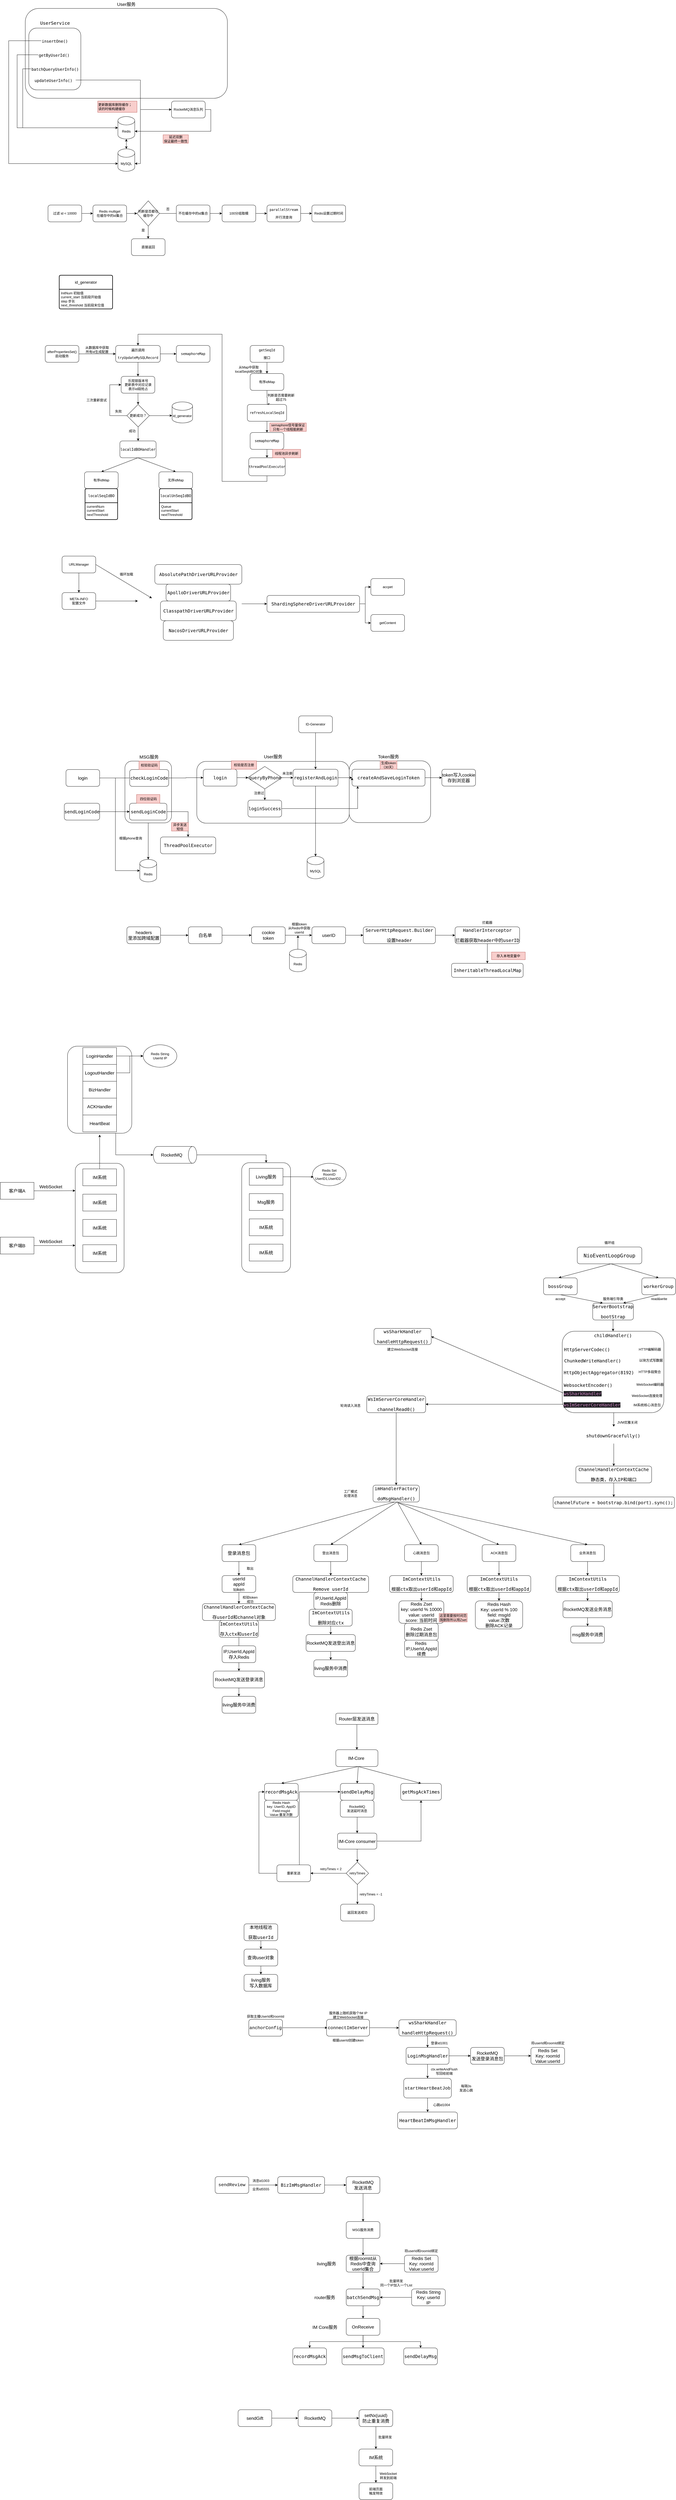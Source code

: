 <mxfile version="24.2.1" type="github">
  <diagram name="第 1 页" id="-yW8K2cIxQd3r6JCjM-w">
    <mxGraphModel dx="1026" dy="651" grid="1" gridSize="10" guides="1" tooltips="1" connect="1" arrows="1" fold="1" page="1" pageScale="1" pageWidth="827" pageHeight="1169" math="0" shadow="0">
      <root>
        <mxCell id="0" />
        <mxCell id="1" parent="0" />
        <mxCell id="FBqa_B7aNncu9lDiiUvF-1" value="" style="rounded=1;whiteSpace=wrap;html=1;" parent="1" vertex="1">
          <mxGeometry x="149" y="120" width="720" height="320" as="geometry" />
        </mxCell>
        <mxCell id="FBqa_B7aNncu9lDiiUvF-2" value="&lt;font style=&quot;font-size: 16px;&quot;&gt;User服务&lt;/font&gt;" style="text;html=1;align=center;verticalAlign=middle;whiteSpace=wrap;rounded=0;" parent="1" vertex="1">
          <mxGeometry x="471" y="90" width="76" height="30" as="geometry" />
        </mxCell>
        <mxCell id="FBqa_B7aNncu9lDiiUvF-3" value="&lt;div style=&quot;&quot;&gt;&lt;pre style=&quot;font-family:&#39;JetBrains Mono&#39;,monospace;font-size:12.0pt;&quot;&gt;UserService&lt;/pre&gt;&lt;/div&gt;" style="text;whiteSpace=wrap;html=1;fontColor=default;labelBackgroundColor=none;" parent="1" vertex="1">
          <mxGeometry x="200" y="140" width="110" height="60" as="geometry" />
        </mxCell>
        <mxCell id="FBqa_B7aNncu9lDiiUvF-9" value="" style="group" parent="1" vertex="1" connectable="0">
          <mxGeometry x="161.63" y="190" width="198.37" height="220" as="geometry" />
        </mxCell>
        <mxCell id="FBqa_B7aNncu9lDiiUvF-8" value="" style="rounded=1;whiteSpace=wrap;html=1;" parent="FBqa_B7aNncu9lDiiUvF-9" vertex="1">
          <mxGeometry width="185.358" height="220" as="geometry" />
        </mxCell>
        <mxCell id="FBqa_B7aNncu9lDiiUvF-4" value="&lt;div style=&quot;&quot;&gt;&lt;pre style=&quot;font-family: &amp;quot;JetBrains Mono&amp;quot;, monospace;&quot;&gt;&lt;font style=&quot;font-size: 14px;&quot;&gt;getByUserId()&lt;/font&gt;&lt;/pre&gt;&lt;/div&gt;" style="text;whiteSpace=wrap;html=1;fontColor=default;labelBackgroundColor=none;" parent="FBqa_B7aNncu9lDiiUvF-9" vertex="1">
          <mxGeometry x="33.726" y="70" width="117.907" height="50" as="geometry" />
        </mxCell>
        <mxCell id="FBqa_B7aNncu9lDiiUvF-5" value="&lt;div style=&quot;&quot;&gt;&lt;pre style=&quot;font-family: &amp;quot;JetBrains Mono&amp;quot;, monospace;&quot;&gt;&lt;font style=&quot;font-size: 14px;&quot;&gt;insertOne()&lt;/font&gt;&lt;/pre&gt;&lt;/div&gt;" style="text;whiteSpace=wrap;html=1;fontColor=default;labelBackgroundColor=none;" parent="FBqa_B7aNncu9lDiiUvF-9" vertex="1">
          <mxGeometry x="44.35" y="20" width="105.65" height="50" as="geometry" />
        </mxCell>
        <mxCell id="FBqa_B7aNncu9lDiiUvF-6" value="&lt;div style=&quot;&quot;&gt;&lt;pre style=&quot;font-family: &amp;quot;JetBrains Mono&amp;quot;, monospace;&quot;&gt;&lt;font style=&quot;font-size: 14px;&quot;&gt;batchQueryUserInfo()&lt;/font&gt;&lt;/pre&gt;&lt;/div&gt;" style="text;whiteSpace=wrap;html=1;fontColor=default;labelBackgroundColor=none;" parent="FBqa_B7aNncu9lDiiUvF-9" vertex="1">
          <mxGeometry x="7.17" y="120" width="191.2" height="50" as="geometry" />
        </mxCell>
        <mxCell id="FBqa_B7aNncu9lDiiUvF-7" value="&lt;div style=&quot;&quot;&gt;&lt;pre style=&quot;font-family: &amp;quot;JetBrains Mono&amp;quot;, monospace;&quot;&gt;&lt;font style=&quot;font-size: 14px;&quot;&gt;updateUserInfo()&lt;/font&gt;&lt;/pre&gt;&lt;/div&gt;" style="text;whiteSpace=wrap;html=1;fontColor=default;labelBackgroundColor=none;" parent="FBqa_B7aNncu9lDiiUvF-9" vertex="1">
          <mxGeometry x="18.323" y="160" width="148.711" height="50" as="geometry" />
        </mxCell>
        <mxCell id="FBqa_B7aNncu9lDiiUvF-10" value="Redis" style="shape=cylinder3;whiteSpace=wrap;html=1;boundedLbl=1;backgroundOutline=1;size=15;" parent="1" vertex="1">
          <mxGeometry x="479" y="505" width="60" height="80" as="geometry" />
        </mxCell>
        <mxCell id="FBqa_B7aNncu9lDiiUvF-11" value="MySQL" style="shape=cylinder3;whiteSpace=wrap;html=1;boundedLbl=1;backgroundOutline=1;size=15;" parent="1" vertex="1">
          <mxGeometry x="479" y="620" width="60" height="80" as="geometry" />
        </mxCell>
        <mxCell id="FBqa_B7aNncu9lDiiUvF-14" style="edgeStyle=orthogonalEdgeStyle;rounded=0;orthogonalLoop=1;jettySize=auto;html=1;exitX=0;exitY=0.5;exitDx=0;exitDy=0;entryX=0;entryY=0;entryDx=0;entryDy=52.5;entryPerimeter=0;" parent="1" source="FBqa_B7aNncu9lDiiUvF-5" target="FBqa_B7aNncu9lDiiUvF-11" edge="1">
          <mxGeometry relative="1" as="geometry">
            <Array as="points">
              <mxPoint x="90" y="235" />
              <mxPoint x="90" y="673" />
            </Array>
          </mxGeometry>
        </mxCell>
        <mxCell id="FBqa_B7aNncu9lDiiUvF-15" style="edgeStyle=orthogonalEdgeStyle;rounded=0;orthogonalLoop=1;jettySize=auto;html=1;exitX=0;exitY=0.5;exitDx=0;exitDy=0;entryX=0;entryY=0.5;entryDx=0;entryDy=0;entryPerimeter=0;" parent="1" source="FBqa_B7aNncu9lDiiUvF-4" target="FBqa_B7aNncu9lDiiUvF-10" edge="1">
          <mxGeometry relative="1" as="geometry">
            <Array as="points">
              <mxPoint x="120" y="285" />
              <mxPoint x="120" y="545" />
            </Array>
          </mxGeometry>
        </mxCell>
        <mxCell id="FBqa_B7aNncu9lDiiUvF-16" style="edgeStyle=orthogonalEdgeStyle;rounded=0;orthogonalLoop=1;jettySize=auto;html=1;exitX=0;exitY=0.5;exitDx=0;exitDy=0;entryX=0;entryY=0.5;entryDx=0;entryDy=0;entryPerimeter=0;" parent="1" source="FBqa_B7aNncu9lDiiUvF-6" target="FBqa_B7aNncu9lDiiUvF-10" edge="1">
          <mxGeometry relative="1" as="geometry">
            <Array as="points">
              <mxPoint x="140" y="335" />
              <mxPoint x="140" y="545" />
            </Array>
          </mxGeometry>
        </mxCell>
        <mxCell id="FBqa_B7aNncu9lDiiUvF-17" style="edgeStyle=orthogonalEdgeStyle;rounded=0;orthogonalLoop=1;jettySize=auto;html=1;exitX=0.5;exitY=1;exitDx=0;exitDy=0;exitPerimeter=0;entryX=0.5;entryY=0;entryDx=0;entryDy=0;entryPerimeter=0;" parent="1" source="FBqa_B7aNncu9lDiiUvF-10" target="FBqa_B7aNncu9lDiiUvF-11" edge="1">
          <mxGeometry relative="1" as="geometry" />
        </mxCell>
        <mxCell id="FBqa_B7aNncu9lDiiUvF-19" style="edgeStyle=orthogonalEdgeStyle;rounded=0;orthogonalLoop=1;jettySize=auto;html=1;exitX=1;exitY=0.5;exitDx=0;exitDy=0;entryX=1;entryY=0;entryDx=0;entryDy=52.5;entryPerimeter=0;" parent="1" source="FBqa_B7aNncu9lDiiUvF-7" target="FBqa_B7aNncu9lDiiUvF-11" edge="1">
          <mxGeometry relative="1" as="geometry" />
        </mxCell>
        <mxCell id="FBqa_B7aNncu9lDiiUvF-20" style="edgeStyle=orthogonalEdgeStyle;rounded=0;orthogonalLoop=1;jettySize=auto;html=1;exitX=0.5;exitY=0;exitDx=0;exitDy=0;exitPerimeter=0;entryX=0.5;entryY=1;entryDx=0;entryDy=0;entryPerimeter=0;" parent="1" source="FBqa_B7aNncu9lDiiUvF-11" target="FBqa_B7aNncu9lDiiUvF-10" edge="1">
          <mxGeometry relative="1" as="geometry" />
        </mxCell>
        <mxCell id="FBqa_B7aNncu9lDiiUvF-21" value="更新数据库删除缓存；&lt;br&gt;读的时候构建缓存" style="text;html=1;align=left;verticalAlign=middle;whiteSpace=wrap;rounded=0;fillColor=#f8cecc;strokeColor=#b85450;" parent="1" vertex="1">
          <mxGeometry x="407" y="450" width="140" height="40" as="geometry" />
        </mxCell>
        <mxCell id="FBqa_B7aNncu9lDiiUvF-22" value="RocketMQ消息队列" style="rounded=1;whiteSpace=wrap;html=1;" parent="1" vertex="1">
          <mxGeometry x="670" y="450" width="120" height="60" as="geometry" />
        </mxCell>
        <mxCell id="FBqa_B7aNncu9lDiiUvF-23" value="" style="endArrow=classic;html=1;rounded=0;" parent="1" target="FBqa_B7aNncu9lDiiUvF-22" edge="1">
          <mxGeometry width="50" height="50" relative="1" as="geometry">
            <mxPoint x="560" y="480" as="sourcePoint" />
            <mxPoint x="610" y="430" as="targetPoint" />
          </mxGeometry>
        </mxCell>
        <mxCell id="FBqa_B7aNncu9lDiiUvF-24" style="edgeStyle=orthogonalEdgeStyle;rounded=0;orthogonalLoop=1;jettySize=auto;html=1;exitX=1;exitY=0.5;exitDx=0;exitDy=0;entryX=1;entryY=0;entryDx=0;entryDy=52.5;entryPerimeter=0;" parent="1" source="FBqa_B7aNncu9lDiiUvF-22" target="FBqa_B7aNncu9lDiiUvF-10" edge="1">
          <mxGeometry relative="1" as="geometry" />
        </mxCell>
        <mxCell id="FBqa_B7aNncu9lDiiUvF-25" value="延迟双删&lt;br&gt;保证最终一致性" style="text;html=1;align=center;verticalAlign=middle;whiteSpace=wrap;rounded=0;fillColor=#f8cecc;strokeColor=#b85450;" parent="1" vertex="1">
          <mxGeometry x="640" y="570" width="90" height="30" as="geometry" />
        </mxCell>
        <mxCell id="FBqa_B7aNncu9lDiiUvF-28" style="edgeStyle=orthogonalEdgeStyle;rounded=0;orthogonalLoop=1;jettySize=auto;html=1;exitX=1;exitY=0.5;exitDx=0;exitDy=0;entryX=0;entryY=0.5;entryDx=0;entryDy=0;" parent="1" source="FBqa_B7aNncu9lDiiUvF-26" target="FBqa_B7aNncu9lDiiUvF-27" edge="1">
          <mxGeometry relative="1" as="geometry" />
        </mxCell>
        <mxCell id="FBqa_B7aNncu9lDiiUvF-26" value="过滤 id &amp;lt; 10000" style="rounded=1;whiteSpace=wrap;html=1;" parent="1" vertex="1">
          <mxGeometry x="230" y="820" width="120" height="60" as="geometry" />
        </mxCell>
        <mxCell id="FBqa_B7aNncu9lDiiUvF-30" style="edgeStyle=orthogonalEdgeStyle;rounded=0;orthogonalLoop=1;jettySize=auto;html=1;exitX=1;exitY=0.5;exitDx=0;exitDy=0;entryX=0;entryY=0.5;entryDx=0;entryDy=0;" parent="1" source="FBqa_B7aNncu9lDiiUvF-27" target="FBqa_B7aNncu9lDiiUvF-29" edge="1">
          <mxGeometry relative="1" as="geometry" />
        </mxCell>
        <mxCell id="FBqa_B7aNncu9lDiiUvF-27" value="Redis multiget&lt;br&gt;在缓存中的id集合" style="rounded=1;whiteSpace=wrap;html=1;" parent="1" vertex="1">
          <mxGeometry x="390" y="820" width="120" height="60" as="geometry" />
        </mxCell>
        <mxCell id="FBqa_B7aNncu9lDiiUvF-31" style="edgeStyle=orthogonalEdgeStyle;rounded=0;orthogonalLoop=1;jettySize=auto;html=1;exitX=0.5;exitY=1;exitDx=0;exitDy=0;" parent="1" source="FBqa_B7aNncu9lDiiUvF-29" edge="1">
          <mxGeometry relative="1" as="geometry">
            <mxPoint x="586.667" y="940" as="targetPoint" />
          </mxGeometry>
        </mxCell>
        <mxCell id="FBqa_B7aNncu9lDiiUvF-34" style="edgeStyle=orthogonalEdgeStyle;rounded=0;orthogonalLoop=1;jettySize=auto;html=1;exitX=1;exitY=0.5;exitDx=0;exitDy=0;" parent="1" source="FBqa_B7aNncu9lDiiUvF-29" edge="1">
          <mxGeometry relative="1" as="geometry">
            <mxPoint x="710" y="849.778" as="targetPoint" />
          </mxGeometry>
        </mxCell>
        <mxCell id="FBqa_B7aNncu9lDiiUvF-29" value="判断是否都在缓存中" style="rhombus;whiteSpace=wrap;html=1;" parent="1" vertex="1">
          <mxGeometry x="547" y="805" width="80" height="90" as="geometry" />
        </mxCell>
        <mxCell id="FBqa_B7aNncu9lDiiUvF-32" value="是" style="text;html=1;align=center;verticalAlign=middle;whiteSpace=wrap;rounded=0;" parent="1" vertex="1">
          <mxGeometry x="539" y="895" width="60" height="30" as="geometry" />
        </mxCell>
        <mxCell id="FBqa_B7aNncu9lDiiUvF-33" value="直接返回" style="rounded=1;whiteSpace=wrap;html=1;" parent="1" vertex="1">
          <mxGeometry x="527" y="940" width="120" height="60" as="geometry" />
        </mxCell>
        <mxCell id="FBqa_B7aNncu9lDiiUvF-35" value="否" style="text;html=1;align=center;verticalAlign=middle;whiteSpace=wrap;rounded=0;" parent="1" vertex="1">
          <mxGeometry x="627" y="820" width="60" height="30" as="geometry" />
        </mxCell>
        <mxCell id="FBqa_B7aNncu9lDiiUvF-37" style="edgeStyle=orthogonalEdgeStyle;rounded=0;orthogonalLoop=1;jettySize=auto;html=1;exitX=1;exitY=0.5;exitDx=0;exitDy=0;entryX=0;entryY=0.5;entryDx=0;entryDy=0;" parent="1" source="FBqa_B7aNncu9lDiiUvF-36" target="FBqa_B7aNncu9lDiiUvF-38" edge="1">
          <mxGeometry relative="1" as="geometry">
            <mxPoint x="900" y="849.778" as="targetPoint" />
          </mxGeometry>
        </mxCell>
        <mxCell id="FBqa_B7aNncu9lDiiUvF-36" value="不在缓存中的id集合" style="rounded=1;whiteSpace=wrap;html=1;" parent="1" vertex="1">
          <mxGeometry x="687" y="820" width="120" height="60" as="geometry" />
        </mxCell>
        <mxCell id="FBqa_B7aNncu9lDiiUvF-39" style="edgeStyle=orthogonalEdgeStyle;rounded=0;orthogonalLoop=1;jettySize=auto;html=1;exitX=1;exitY=0.5;exitDx=0;exitDy=0;entryX=0;entryY=0.5;entryDx=0;entryDy=0;" parent="1" source="FBqa_B7aNncu9lDiiUvF-38" target="FBqa_B7aNncu9lDiiUvF-40" edge="1">
          <mxGeometry relative="1" as="geometry">
            <mxPoint x="1110" y="849.778" as="targetPoint" />
          </mxGeometry>
        </mxCell>
        <mxCell id="FBqa_B7aNncu9lDiiUvF-38" value="100分组取模" style="rounded=1;whiteSpace=wrap;html=1;" parent="1" vertex="1">
          <mxGeometry x="850" y="820" width="120" height="60" as="geometry" />
        </mxCell>
        <mxCell id="FBqa_B7aNncu9lDiiUvF-43" style="edgeStyle=orthogonalEdgeStyle;rounded=0;orthogonalLoop=1;jettySize=auto;html=1;exitX=1;exitY=0.5;exitDx=0;exitDy=0;" parent="1" source="FBqa_B7aNncu9lDiiUvF-40" target="FBqa_B7aNncu9lDiiUvF-42" edge="1">
          <mxGeometry relative="1" as="geometry" />
        </mxCell>
        <mxCell id="FBqa_B7aNncu9lDiiUvF-40" value="&lt;div style=&quot;&quot;&gt;&lt;pre style=&quot;font-family: &amp;quot;JetBrains Mono&amp;quot;, monospace;&quot;&gt;&lt;font style=&quot;font-size: 12px;&quot;&gt;parallelStream&lt;/font&gt;&lt;/pre&gt;&lt;pre style=&quot;font-family: &amp;quot;JetBrains Mono&amp;quot;, monospace;&quot;&gt;并行流查询&lt;/pre&gt;&lt;/div&gt;" style="rounded=1;whiteSpace=wrap;html=1;fontColor=default;labelBackgroundColor=none;" parent="1" vertex="1">
          <mxGeometry x="1010" y="820" width="120" height="60" as="geometry" />
        </mxCell>
        <mxCell id="FBqa_B7aNncu9lDiiUvF-42" value="Redis设置过期时间" style="rounded=1;whiteSpace=wrap;html=1;" parent="1" vertex="1">
          <mxGeometry x="1170" y="820" width="120" height="60" as="geometry" />
        </mxCell>
        <mxCell id="FBqa_B7aNncu9lDiiUvF-55" value="id_generator" style="swimlane;childLayout=stackLayout;horizontal=1;startSize=50;horizontalStack=0;rounded=1;fontSize=14;fontStyle=0;strokeWidth=2;resizeParent=0;resizeLast=1;shadow=0;dashed=0;align=center;arcSize=4;whiteSpace=wrap;html=1;" parent="1" vertex="1">
          <mxGeometry x="270" y="1070" width="190" height="120" as="geometry" />
        </mxCell>
        <mxCell id="FBqa_B7aNncu9lDiiUvF-56" value="InitNum 初始值&lt;br&gt;current_start 当前段开始值&lt;br&gt;step 步长&lt;br&gt;next_threshold 当前段末位值" style="align=left;strokeColor=none;fillColor=none;spacingLeft=4;fontSize=12;verticalAlign=top;resizable=0;rotatable=0;part=1;html=1;" parent="FBqa_B7aNncu9lDiiUvF-55" vertex="1">
          <mxGeometry y="50" width="190" height="70" as="geometry" />
        </mxCell>
        <mxCell id="FBqa_B7aNncu9lDiiUvF-59" style="edgeStyle=orthogonalEdgeStyle;rounded=0;orthogonalLoop=1;jettySize=auto;html=1;exitX=1;exitY=0.5;exitDx=0;exitDy=0;entryX=0;entryY=0.5;entryDx=0;entryDy=0;" parent="1" source="FBqa_B7aNncu9lDiiUvF-57" target="FBqa_B7aNncu9lDiiUvF-58" edge="1">
          <mxGeometry relative="1" as="geometry" />
        </mxCell>
        <mxCell id="FBqa_B7aNncu9lDiiUvF-57" value="afterPropertiesSet()&lt;br&gt;启动服务" style="rounded=1;whiteSpace=wrap;html=1;" parent="1" vertex="1">
          <mxGeometry x="220" y="1320" width="120" height="60" as="geometry" />
        </mxCell>
        <mxCell id="FBqa_B7aNncu9lDiiUvF-62" style="edgeStyle=orthogonalEdgeStyle;rounded=0;orthogonalLoop=1;jettySize=auto;html=1;exitX=0.5;exitY=1;exitDx=0;exitDy=0;entryX=0.5;entryY=0;entryDx=0;entryDy=0;" parent="1" source="FBqa_B7aNncu9lDiiUvF-58" target="FBqa_B7aNncu9lDiiUvF-61" edge="1">
          <mxGeometry relative="1" as="geometry" />
        </mxCell>
        <mxCell id="J14YJ-X6Wbk_EFNUaiwi-13" style="edgeStyle=orthogonalEdgeStyle;rounded=0;orthogonalLoop=1;jettySize=auto;html=1;exitX=1;exitY=0.5;exitDx=0;exitDy=0;entryX=0;entryY=0.5;entryDx=0;entryDy=0;" parent="1" source="FBqa_B7aNncu9lDiiUvF-58" target="J14YJ-X6Wbk_EFNUaiwi-12" edge="1">
          <mxGeometry relative="1" as="geometry" />
        </mxCell>
        <mxCell id="FBqa_B7aNncu9lDiiUvF-58" value="&lt;div style=&quot;&quot;&gt;&lt;pre style=&quot;font-family: &amp;quot;JetBrains Mono&amp;quot;, monospace;&quot;&gt;遍历调用&lt;/pre&gt;&lt;pre style=&quot;font-family: &amp;quot;JetBrains Mono&amp;quot;, monospace;&quot;&gt;tryUpdateMySQLRecord&lt;/pre&gt;&lt;/div&gt;" style="rounded=1;whiteSpace=wrap;html=1;fontColor=default;labelBackgroundColor=none;" parent="1" vertex="1">
          <mxGeometry x="471" y="1320" width="159" height="60" as="geometry" />
        </mxCell>
        <mxCell id="FBqa_B7aNncu9lDiiUvF-60" value="从数据库中获取所有id生成配置" style="text;html=1;align=center;verticalAlign=middle;whiteSpace=wrap;rounded=0;" parent="1" vertex="1">
          <mxGeometry x="360" y="1320" width="90" height="30" as="geometry" />
        </mxCell>
        <mxCell id="FBqa_B7aNncu9lDiiUvF-64" style="edgeStyle=orthogonalEdgeStyle;rounded=0;orthogonalLoop=1;jettySize=auto;html=1;exitX=0.5;exitY=1;exitDx=0;exitDy=0;" parent="1" source="FBqa_B7aNncu9lDiiUvF-61" target="FBqa_B7aNncu9lDiiUvF-63" edge="1">
          <mxGeometry relative="1" as="geometry" />
        </mxCell>
        <mxCell id="FBqa_B7aNncu9lDiiUvF-61" value="乐观锁版本号&lt;br&gt;更新表中对应记录&lt;br&gt;表示id段抢占" style="rounded=1;whiteSpace=wrap;html=1;" parent="1" vertex="1">
          <mxGeometry x="490.5" y="1430" width="120" height="60" as="geometry" />
        </mxCell>
        <mxCell id="FBqa_B7aNncu9lDiiUvF-65" style="edgeStyle=orthogonalEdgeStyle;rounded=0;orthogonalLoop=1;jettySize=auto;html=1;exitX=0.5;exitY=1;exitDx=0;exitDy=0;" parent="1" source="FBqa_B7aNncu9lDiiUvF-63" edge="1">
          <mxGeometry relative="1" as="geometry">
            <mxPoint x="550.833" y="1660" as="targetPoint" />
            <Array as="points">
              <mxPoint x="551" y="1660" />
              <mxPoint x="551" y="1660" />
            </Array>
          </mxGeometry>
        </mxCell>
        <mxCell id="FBqa_B7aNncu9lDiiUvF-67" style="edgeStyle=orthogonalEdgeStyle;rounded=0;orthogonalLoop=1;jettySize=auto;html=1;exitX=0;exitY=0.5;exitDx=0;exitDy=0;entryX=0;entryY=0.5;entryDx=0;entryDy=0;" parent="1" source="FBqa_B7aNncu9lDiiUvF-63" target="FBqa_B7aNncu9lDiiUvF-61" edge="1">
          <mxGeometry relative="1" as="geometry">
            <Array as="points">
              <mxPoint x="450" y="1570" />
              <mxPoint x="450" y="1460" />
            </Array>
          </mxGeometry>
        </mxCell>
        <mxCell id="FBqa_B7aNncu9lDiiUvF-63" value="更新成功？" style="rhombus;whiteSpace=wrap;html=1;" parent="1" vertex="1">
          <mxGeometry x="511" y="1530" width="80" height="80" as="geometry" />
        </mxCell>
        <mxCell id="FBqa_B7aNncu9lDiiUvF-66" value="&lt;div style=&quot;&quot;&gt;&lt;pre style=&quot;font-family: &amp;quot;JetBrains Mono&amp;quot;, monospace;&quot;&gt;&lt;font style=&quot;font-size: 13px;&quot;&gt;localIdBOHandler&lt;/font&gt;&lt;/pre&gt;&lt;/div&gt;" style="rounded=1;whiteSpace=wrap;html=1;fontColor=default;labelBackgroundColor=none;" parent="1" vertex="1">
          <mxGeometry x="486" y="1660" width="129" height="60" as="geometry" />
        </mxCell>
        <mxCell id="FBqa_B7aNncu9lDiiUvF-68" value="三次重新尝试" style="text;html=1;align=center;verticalAlign=middle;whiteSpace=wrap;rounded=0;" parent="1" vertex="1">
          <mxGeometry x="360" y="1500" width="86" height="30" as="geometry" />
        </mxCell>
        <mxCell id="FBqa_B7aNncu9lDiiUvF-69" value="失败" style="text;html=1;align=center;verticalAlign=middle;whiteSpace=wrap;rounded=0;" parent="1" vertex="1">
          <mxGeometry x="451" y="1540" width="60" height="30" as="geometry" />
        </mxCell>
        <mxCell id="FBqa_B7aNncu9lDiiUvF-70" value="成功" style="text;html=1;align=center;verticalAlign=middle;whiteSpace=wrap;rounded=0;" parent="1" vertex="1">
          <mxGeometry x="500" y="1610" width="60" height="30" as="geometry" />
        </mxCell>
        <mxCell id="FBqa_B7aNncu9lDiiUvF-71" value="有序idMap" style="rounded=1;whiteSpace=wrap;html=1;" parent="1" vertex="1">
          <mxGeometry x="360" y="1770" width="120" height="60" as="geometry" />
        </mxCell>
        <mxCell id="FBqa_B7aNncu9lDiiUvF-72" value="无序idMap" style="rounded=1;whiteSpace=wrap;html=1;" parent="1" vertex="1">
          <mxGeometry x="625" y="1770" width="120" height="60" as="geometry" />
        </mxCell>
        <mxCell id="FBqa_B7aNncu9lDiiUvF-73" value="" style="endArrow=classic;html=1;rounded=0;entryX=0.5;entryY=0;entryDx=0;entryDy=0;" parent="1" target="FBqa_B7aNncu9lDiiUvF-71" edge="1">
          <mxGeometry width="50" height="50" relative="1" as="geometry">
            <mxPoint x="550" y="1720" as="sourcePoint" />
            <mxPoint x="600" y="1670" as="targetPoint" />
          </mxGeometry>
        </mxCell>
        <mxCell id="FBqa_B7aNncu9lDiiUvF-74" value="" style="endArrow=classic;html=1;rounded=0;entryX=0.5;entryY=0;entryDx=0;entryDy=0;" parent="1" target="FBqa_B7aNncu9lDiiUvF-72" edge="1">
          <mxGeometry width="50" height="50" relative="1" as="geometry">
            <mxPoint x="550" y="1720" as="sourcePoint" />
            <mxPoint x="600" y="1670" as="targetPoint" />
          </mxGeometry>
        </mxCell>
        <mxCell id="J14YJ-X6Wbk_EFNUaiwi-2" value="&lt;div style=&quot;&quot;&gt;&lt;pre style=&quot;font-family: &amp;quot;JetBrains Mono&amp;quot;, monospace;&quot;&gt;&lt;font style=&quot;font-size: 13px;&quot;&gt;localSeqIdBO&lt;/font&gt;&lt;/pre&gt;&lt;/div&gt;" style="swimlane;childLayout=stackLayout;horizontal=1;startSize=50;horizontalStack=0;rounded=1;fontSize=14;fontStyle=0;strokeWidth=2;resizeParent=0;resizeLast=1;shadow=0;dashed=0;align=center;arcSize=4;whiteSpace=wrap;html=1;fontColor=default;labelBackgroundColor=none;" parent="1" vertex="1">
          <mxGeometry x="362" y="1830" width="116" height="110" as="geometry" />
        </mxCell>
        <mxCell id="J14YJ-X6Wbk_EFNUaiwi-3" value="currentNum&lt;br&gt;currentStart&lt;br&gt;nextThreshold" style="align=left;strokeColor=none;fillColor=none;spacingLeft=4;fontSize=12;verticalAlign=top;resizable=0;rotatable=0;part=1;html=1;" parent="J14YJ-X6Wbk_EFNUaiwi-2" vertex="1">
          <mxGeometry y="50" width="116" height="60" as="geometry" />
        </mxCell>
        <mxCell id="J14YJ-X6Wbk_EFNUaiwi-4" value="&lt;div style=&quot;font-size: 13px;&quot;&gt;&lt;pre style=&quot;font-family: &amp;quot;JetBrains Mono&amp;quot;, monospace; font-size: 13px;&quot;&gt;&lt;div style=&quot;font-size: 13px;&quot;&gt;&lt;pre style=&quot;font-family: &amp;quot;JetBrains Mono&amp;quot;, monospace; font-size: 13px;&quot;&gt;localUnSeqIdBO&lt;/pre&gt;&lt;/div&gt;&lt;/pre&gt;&lt;/div&gt;" style="swimlane;childLayout=stackLayout;horizontal=1;startSize=50;horizontalStack=0;rounded=1;fontSize=13;fontStyle=0;strokeWidth=2;resizeParent=0;resizeLast=1;shadow=0;dashed=0;align=center;arcSize=4;whiteSpace=wrap;html=1;fontColor=default;labelBackgroundColor=none;" parent="1" vertex="1">
          <mxGeometry x="627" y="1830" width="116" height="110" as="geometry" />
        </mxCell>
        <mxCell id="J14YJ-X6Wbk_EFNUaiwi-5" value="Queue&lt;br&gt;currentStart&lt;br&gt;nextThreshold" style="align=left;strokeColor=none;fillColor=none;spacingLeft=4;fontSize=12;verticalAlign=top;resizable=0;rotatable=0;part=1;html=1;" parent="J14YJ-X6Wbk_EFNUaiwi-4" vertex="1">
          <mxGeometry y="50" width="116" height="60" as="geometry" />
        </mxCell>
        <mxCell id="J14YJ-X6Wbk_EFNUaiwi-6" value="id_generator" style="shape=cylinder3;whiteSpace=wrap;html=1;boundedLbl=1;backgroundOutline=1;size=15;" parent="1" vertex="1">
          <mxGeometry x="672" y="1521" width="73" height="75" as="geometry" />
        </mxCell>
        <mxCell id="J14YJ-X6Wbk_EFNUaiwi-7" style="edgeStyle=orthogonalEdgeStyle;rounded=0;orthogonalLoop=1;jettySize=auto;html=1;exitX=1;exitY=0.5;exitDx=0;exitDy=0;entryX=0;entryY=0;entryDx=0;entryDy=48.75;entryPerimeter=0;" parent="1" source="FBqa_B7aNncu9lDiiUvF-63" target="J14YJ-X6Wbk_EFNUaiwi-6" edge="1">
          <mxGeometry relative="1" as="geometry" />
        </mxCell>
        <mxCell id="J14YJ-X6Wbk_EFNUaiwi-8" value="&lt;div style=&quot;&quot;&gt;&lt;pre style=&quot;font-family: &amp;quot;JetBrains Mono&amp;quot;, monospace;&quot;&gt;&lt;font style=&quot;font-size: 12px;&quot;&gt;getSeqId&lt;/font&gt;&lt;/pre&gt;&lt;pre style=&quot;font-family: &amp;quot;JetBrains Mono&amp;quot;, monospace;&quot;&gt;接口&lt;/pre&gt;&lt;/div&gt;" style="rounded=1;whiteSpace=wrap;html=1;fontColor=default;labelBackgroundColor=none;" parent="1" vertex="1">
          <mxGeometry x="950" y="1320" width="120" height="60" as="geometry" />
        </mxCell>
        <mxCell id="J14YJ-X6Wbk_EFNUaiwi-15" style="edgeStyle=orthogonalEdgeStyle;rounded=0;orthogonalLoop=1;jettySize=auto;html=1;exitX=0.5;exitY=1;exitDx=0;exitDy=0;" parent="1" source="J14YJ-X6Wbk_EFNUaiwi-9" edge="1">
          <mxGeometry relative="1" as="geometry">
            <mxPoint x="1010" y="1530" as="targetPoint" />
            <Array as="points">
              <mxPoint x="1010" y="1505" />
              <mxPoint x="1011" y="1530" />
            </Array>
          </mxGeometry>
        </mxCell>
        <mxCell id="J14YJ-X6Wbk_EFNUaiwi-9" value="有序idMap" style="rounded=1;whiteSpace=wrap;html=1;" parent="1" vertex="1">
          <mxGeometry x="950" y="1420" width="120" height="60" as="geometry" />
        </mxCell>
        <mxCell id="J14YJ-X6Wbk_EFNUaiwi-11" value="" style="endArrow=classic;html=1;rounded=0;" parent="1" target="J14YJ-X6Wbk_EFNUaiwi-9" edge="1">
          <mxGeometry width="50" height="50" relative="1" as="geometry">
            <mxPoint x="1010" y="1380" as="sourcePoint" />
            <mxPoint x="1060" y="1330" as="targetPoint" />
          </mxGeometry>
        </mxCell>
        <mxCell id="J14YJ-X6Wbk_EFNUaiwi-12" value="&lt;div style=&quot;&quot;&gt;&lt;pre style=&quot;font-family: &amp;quot;JetBrains Mono&amp;quot;, monospace;&quot;&gt;&lt;font style=&quot;font-size: 12px;&quot;&gt;semaphoreMap&lt;/font&gt;&lt;/pre&gt;&lt;/div&gt;" style="rounded=1;whiteSpace=wrap;html=1;fontColor=default;labelBackgroundColor=none;" parent="1" vertex="1">
          <mxGeometry x="687" y="1320" width="120" height="60" as="geometry" />
        </mxCell>
        <mxCell id="J14YJ-X6Wbk_EFNUaiwi-14" value="从Map中获取localSeqIdBO对象" style="text;html=1;align=center;verticalAlign=middle;whiteSpace=wrap;rounded=0;" parent="1" vertex="1">
          <mxGeometry x="890" y="1390" width="110" height="30" as="geometry" />
        </mxCell>
        <mxCell id="J14YJ-X6Wbk_EFNUaiwi-19" style="edgeStyle=orthogonalEdgeStyle;rounded=0;orthogonalLoop=1;jettySize=auto;html=1;exitX=0.5;exitY=1;exitDx=0;exitDy=0;entryX=0.5;entryY=0;entryDx=0;entryDy=0;" parent="1" source="J14YJ-X6Wbk_EFNUaiwi-16" target="J14YJ-X6Wbk_EFNUaiwi-18" edge="1">
          <mxGeometry relative="1" as="geometry" />
        </mxCell>
        <mxCell id="J14YJ-X6Wbk_EFNUaiwi-16" value="&lt;div style=&quot;font-size: 12px;&quot;&gt;&lt;pre style=&quot;font-family: &amp;quot;JetBrains Mono&amp;quot;, monospace; font-size: 12px;&quot;&gt;refreshLocalSeqId&lt;/pre&gt;&lt;/div&gt;" style="rounded=1;whiteSpace=wrap;html=1;fontSize=12;fontColor=default;labelBackgroundColor=none;" parent="1" vertex="1">
          <mxGeometry x="940" y="1530" width="140" height="60" as="geometry" />
        </mxCell>
        <mxCell id="J14YJ-X6Wbk_EFNUaiwi-17" value="判断是否需要刷新&lt;br&gt;超过75" style="text;html=1;align=center;verticalAlign=middle;whiteSpace=wrap;rounded=0;" parent="1" vertex="1">
          <mxGeometry x="1010" y="1490" width="100" height="30" as="geometry" />
        </mxCell>
        <mxCell id="J14YJ-X6Wbk_EFNUaiwi-22" style="edgeStyle=orthogonalEdgeStyle;rounded=0;orthogonalLoop=1;jettySize=auto;html=1;exitX=0.5;exitY=1;exitDx=0;exitDy=0;entryX=0.5;entryY=0;entryDx=0;entryDy=0;" parent="1" source="J14YJ-X6Wbk_EFNUaiwi-18" target="J14YJ-X6Wbk_EFNUaiwi-21" edge="1">
          <mxGeometry relative="1" as="geometry" />
        </mxCell>
        <mxCell id="J14YJ-X6Wbk_EFNUaiwi-18" value="&lt;div style=&quot;background-color:#1e1f22;color:#bcbec4&quot;&gt;&lt;pre style=&quot;font-family:&#39;JetBrains Mono&#39;,monospace;font-size:12.0pt;&quot;&gt;&lt;pre style=&quot;border-color: var(--border-color); color: rgb(0, 0, 0); font-size: 12px; background-color: rgb(251, 251, 251); font-family: &amp;quot;JetBrains Mono&amp;quot;, monospace;&quot;&gt;&lt;font style=&quot;border-color: var(--border-color);&quot;&gt;semaphoreMap&lt;/font&gt;&lt;/pre&gt;&lt;/pre&gt;&lt;/div&gt;" style="rounded=1;whiteSpace=wrap;html=1;" parent="1" vertex="1">
          <mxGeometry x="950" y="1630" width="120" height="60" as="geometry" />
        </mxCell>
        <mxCell id="J14YJ-X6Wbk_EFNUaiwi-20" value="semaphore信号量保证只有一个线程能刷新" style="text;html=1;align=center;verticalAlign=middle;whiteSpace=wrap;rounded=0;fillColor=#f8cecc;strokeColor=#b85450;" parent="1" vertex="1">
          <mxGeometry x="1020" y="1596" width="130" height="30" as="geometry" />
        </mxCell>
        <mxCell id="J14YJ-X6Wbk_EFNUaiwi-24" style="edgeStyle=orthogonalEdgeStyle;rounded=0;orthogonalLoop=1;jettySize=auto;html=1;exitX=0.5;exitY=1;exitDx=0;exitDy=0;entryX=0.5;entryY=0;entryDx=0;entryDy=0;" parent="1" source="J14YJ-X6Wbk_EFNUaiwi-21" target="FBqa_B7aNncu9lDiiUvF-58" edge="1">
          <mxGeometry relative="1" as="geometry">
            <Array as="points">
              <mxPoint x="1010" y="1804" />
              <mxPoint x="850" y="1804" />
              <mxPoint x="850" y="1280" />
              <mxPoint x="551" y="1280" />
            </Array>
          </mxGeometry>
        </mxCell>
        <mxCell id="J14YJ-X6Wbk_EFNUaiwi-21" value="&lt;div style=&quot;font-size: 12px;&quot;&gt;&lt;pre style=&quot;font-family: &amp;quot;JetBrains Mono&amp;quot;, monospace; font-size: 12px;&quot;&gt;threadPoolExecutor&lt;/pre&gt;&lt;/div&gt;" style="rounded=1;whiteSpace=wrap;html=1;fontColor=default;labelBackgroundColor=none;fontSize=12;" parent="1" vertex="1">
          <mxGeometry x="945" y="1720" width="130" height="64" as="geometry" />
        </mxCell>
        <mxCell id="J14YJ-X6Wbk_EFNUaiwi-23" value="线程池异步刷新" style="text;html=1;align=center;verticalAlign=middle;whiteSpace=wrap;rounded=0;fillColor=#f8cecc;strokeColor=#b85450;" parent="1" vertex="1">
          <mxGeometry x="1030" y="1690" width="100" height="30" as="geometry" />
        </mxCell>
        <mxCell id="TSW_GzoG-3L-PAw_cQ0U-3" style="edgeStyle=orthogonalEdgeStyle;rounded=0;orthogonalLoop=1;jettySize=auto;html=1;exitX=0.5;exitY=1;exitDx=0;exitDy=0;" parent="1" source="TSW_GzoG-3L-PAw_cQ0U-1" target="TSW_GzoG-3L-PAw_cQ0U-2" edge="1">
          <mxGeometry relative="1" as="geometry" />
        </mxCell>
        <mxCell id="TSW_GzoG-3L-PAw_cQ0U-1" value="URLManager" style="rounded=1;whiteSpace=wrap;html=1;" parent="1" vertex="1">
          <mxGeometry x="280" y="2070" width="120" height="60" as="geometry" />
        </mxCell>
        <mxCell id="TSW_GzoG-3L-PAw_cQ0U-8" style="edgeStyle=orthogonalEdgeStyle;rounded=0;orthogonalLoop=1;jettySize=auto;html=1;exitX=1;exitY=0.5;exitDx=0;exitDy=0;" parent="1" source="TSW_GzoG-3L-PAw_cQ0U-2" edge="1">
          <mxGeometry relative="1" as="geometry">
            <mxPoint x="550" y="2230" as="targetPoint" />
          </mxGeometry>
        </mxCell>
        <mxCell id="TSW_GzoG-3L-PAw_cQ0U-2" value="META-INFO&lt;div&gt;配置文件&lt;/div&gt;" style="rounded=1;whiteSpace=wrap;html=1;" parent="1" vertex="1">
          <mxGeometry x="280" y="2200" width="120" height="60" as="geometry" />
        </mxCell>
        <mxCell id="TSW_GzoG-3L-PAw_cQ0U-4" value="&lt;div style=&quot;&quot;&gt;&lt;pre style=&quot;font-family: &amp;quot;JetBrains Mono&amp;quot;, monospace;&quot;&gt;&lt;font style=&quot;font-size: 16px;&quot;&gt;AbsolutePathDriverURLProvider&lt;/font&gt;&lt;/pre&gt;&lt;/div&gt;" style="rounded=1;whiteSpace=wrap;html=1;fontColor=default;labelBackgroundColor=none;" parent="1" vertex="1">
          <mxGeometry x="610.5" y="2100" width="310" height="70" as="geometry" />
        </mxCell>
        <mxCell id="TSW_GzoG-3L-PAw_cQ0U-5" value="&lt;div style=&quot;&quot;&gt;&lt;pre style=&quot;font-family:&#39;JetBrains Mono&#39;,monospace;font-size:12.0pt;&quot;&gt;ApolloDriverURLProvider&lt;/pre&gt;&lt;/div&gt;" style="rounded=1;whiteSpace=wrap;html=1;fontColor=default;labelBackgroundColor=none;" parent="1" vertex="1">
          <mxGeometry x="650.5" y="2170" width="230" height="60" as="geometry" />
        </mxCell>
        <mxCell id="TSW_GzoG-3L-PAw_cQ0U-6" value="&lt;div style=&quot;&quot;&gt;&lt;pre style=&quot;font-family:&#39;JetBrains Mono&#39;,monospace;font-size:12.0pt;&quot;&gt;ClasspathDriverURLProvider&lt;/pre&gt;&lt;/div&gt;" style="rounded=1;whiteSpace=wrap;html=1;fontColor=default;labelBackgroundColor=none;" parent="1" vertex="1">
          <mxGeometry x="630.5" y="2230" width="270" height="70" as="geometry" />
        </mxCell>
        <mxCell id="TSW_GzoG-3L-PAw_cQ0U-7" value="&lt;div style=&quot;&quot;&gt;&lt;pre style=&quot;font-family:&#39;JetBrains Mono&#39;,monospace;font-size:12.0pt;&quot;&gt;NacosDriverURLProvider&lt;/pre&gt;&lt;/div&gt;" style="rounded=1;whiteSpace=wrap;html=1;fontColor=default;labelBackgroundColor=none;" parent="1" vertex="1">
          <mxGeometry x="640.5" y="2300" width="250" height="70" as="geometry" />
        </mxCell>
        <mxCell id="TSW_GzoG-3L-PAw_cQ0U-9" value="" style="endArrow=classic;html=1;rounded=0;" parent="1" edge="1">
          <mxGeometry width="50" height="50" relative="1" as="geometry">
            <mxPoint x="400" y="2100" as="sourcePoint" />
            <mxPoint x="600" y="2220" as="targetPoint" />
          </mxGeometry>
        </mxCell>
        <mxCell id="TSW_GzoG-3L-PAw_cQ0U-10" value="循环加载" style="text;html=1;align=center;verticalAlign=middle;whiteSpace=wrap;rounded=0;" parent="1" vertex="1">
          <mxGeometry x="474.5" y="2120" width="69" height="30" as="geometry" />
        </mxCell>
        <mxCell id="TSW_GzoG-3L-PAw_cQ0U-15" style="edgeStyle=orthogonalEdgeStyle;rounded=0;orthogonalLoop=1;jettySize=auto;html=1;exitX=1;exitY=0.5;exitDx=0;exitDy=0;entryX=0;entryY=0.5;entryDx=0;entryDy=0;" parent="1" source="TSW_GzoG-3L-PAw_cQ0U-11" target="TSW_GzoG-3L-PAw_cQ0U-13" edge="1">
          <mxGeometry relative="1" as="geometry" />
        </mxCell>
        <mxCell id="TSW_GzoG-3L-PAw_cQ0U-16" style="edgeStyle=orthogonalEdgeStyle;rounded=0;orthogonalLoop=1;jettySize=auto;html=1;exitX=1;exitY=0.5;exitDx=0;exitDy=0;entryX=0;entryY=0.5;entryDx=0;entryDy=0;" parent="1" source="TSW_GzoG-3L-PAw_cQ0U-11" target="TSW_GzoG-3L-PAw_cQ0U-14" edge="1">
          <mxGeometry relative="1" as="geometry" />
        </mxCell>
        <mxCell id="TSW_GzoG-3L-PAw_cQ0U-11" value="&lt;div style=&quot;&quot;&gt;&lt;pre style=&quot;font-family:&#39;JetBrains Mono&#39;,monospace;font-size:12.0pt;&quot;&gt;ShardingSphereDriverURLProvider&lt;/pre&gt;&lt;/div&gt;" style="rounded=1;whiteSpace=wrap;html=1;fontColor=default;labelBackgroundColor=none;" parent="1" vertex="1">
          <mxGeometry x="1010" y="2210" width="330" height="60" as="geometry" />
        </mxCell>
        <mxCell id="TSW_GzoG-3L-PAw_cQ0U-12" value="" style="endArrow=classic;html=1;rounded=0;entryX=0;entryY=0.5;entryDx=0;entryDy=0;" parent="1" target="TSW_GzoG-3L-PAw_cQ0U-11" edge="1">
          <mxGeometry width="50" height="50" relative="1" as="geometry">
            <mxPoint x="920" y="2240" as="sourcePoint" />
            <mxPoint x="970" y="2190" as="targetPoint" />
          </mxGeometry>
        </mxCell>
        <mxCell id="TSW_GzoG-3L-PAw_cQ0U-13" value="accpet" style="rounded=1;whiteSpace=wrap;html=1;" parent="1" vertex="1">
          <mxGeometry x="1380" y="2150" width="120" height="60" as="geometry" />
        </mxCell>
        <mxCell id="TSW_GzoG-3L-PAw_cQ0U-14" value="getContent" style="rounded=1;whiteSpace=wrap;html=1;" parent="1" vertex="1">
          <mxGeometry x="1380" y="2278" width="120" height="60" as="geometry" />
        </mxCell>
        <mxCell id="TSW_GzoG-3L-PAw_cQ0U-27" style="edgeStyle=orthogonalEdgeStyle;rounded=0;orthogonalLoop=1;jettySize=auto;html=1;exitX=1;exitY=0.5;exitDx=0;exitDy=0;" parent="1" source="TSW_GzoG-3L-PAw_cQ0U-17" target="TSW_GzoG-3L-PAw_cQ0U-21" edge="1">
          <mxGeometry relative="1" as="geometry" />
        </mxCell>
        <mxCell id="TSW_GzoG-3L-PAw_cQ0U-17" value="login" style="rounded=1;whiteSpace=wrap;html=1;fontSize=16;" parent="1" vertex="1">
          <mxGeometry x="294" y="2830" width="120" height="60" as="geometry" />
        </mxCell>
        <mxCell id="TSW_GzoG-3L-PAw_cQ0U-64" style="edgeStyle=orthogonalEdgeStyle;rounded=0;orthogonalLoop=1;jettySize=auto;html=1;exitX=0.5;exitY=1;exitDx=0;exitDy=0;" parent="1" source="TSW_GzoG-3L-PAw_cQ0U-18" target="TSW_GzoG-3L-PAw_cQ0U-22" edge="1">
          <mxGeometry relative="1" as="geometry" />
        </mxCell>
        <mxCell id="TSW_GzoG-3L-PAw_cQ0U-18" value="" style="rounded=1;whiteSpace=wrap;html=1;" parent="1" vertex="1">
          <mxGeometry x="504" y="2800" width="166" height="220" as="geometry" />
        </mxCell>
        <mxCell id="TSW_GzoG-3L-PAw_cQ0U-19" value="MSG服务" style="text;html=1;align=center;verticalAlign=middle;whiteSpace=wrap;rounded=0;fontSize=16;" parent="1" vertex="1">
          <mxGeometry x="550" y="2770" width="80" height="30" as="geometry" />
        </mxCell>
        <mxCell id="TSW_GzoG-3L-PAw_cQ0U-21" value="&lt;div style=&quot;&quot;&gt;&lt;pre style=&quot;font-family:&#39;JetBrains Mono&#39;,monospace;font-size:12.0pt;&quot;&gt;checkLoginCode&lt;/pre&gt;&lt;/div&gt;" style="rounded=1;whiteSpace=wrap;html=1;fontColor=default;labelBackgroundColor=none;" parent="1" vertex="1">
          <mxGeometry x="521" y="2830" width="139" height="60" as="geometry" />
        </mxCell>
        <mxCell id="TSW_GzoG-3L-PAw_cQ0U-22" value="Redis" style="shape=cylinder3;whiteSpace=wrap;html=1;boundedLbl=1;backgroundOutline=1;size=15;" parent="1" vertex="1">
          <mxGeometry x="557" y="3150" width="60" height="80" as="geometry" />
        </mxCell>
        <mxCell id="TSW_GzoG-3L-PAw_cQ0U-23" value="校验验证码" style="text;html=1;align=center;verticalAlign=middle;whiteSpace=wrap;rounded=0;fillColor=#f8cecc;strokeColor=#b85450;" parent="1" vertex="1">
          <mxGeometry x="554" y="2800" width="73" height="30" as="geometry" />
        </mxCell>
        <mxCell id="TSW_GzoG-3L-PAw_cQ0U-26" style="edgeStyle=orthogonalEdgeStyle;rounded=0;orthogonalLoop=1;jettySize=auto;html=1;exitX=0;exitY=0.5;exitDx=0;exitDy=0;entryX=0;entryY=0.5;entryDx=0;entryDy=0;entryPerimeter=0;" parent="1" source="TSW_GzoG-3L-PAw_cQ0U-21" target="TSW_GzoG-3L-PAw_cQ0U-22" edge="1">
          <mxGeometry relative="1" as="geometry">
            <Array as="points">
              <mxPoint x="470" y="2860" />
              <mxPoint x="470" y="3190" />
            </Array>
          </mxGeometry>
        </mxCell>
        <mxCell id="TSW_GzoG-3L-PAw_cQ0U-28" value="根据phone查询" style="text;html=1;align=center;verticalAlign=middle;whiteSpace=wrap;rounded=0;" parent="1" vertex="1">
          <mxGeometry x="480" y="3060" width="89" height="30" as="geometry" />
        </mxCell>
        <mxCell id="TSW_GzoG-3L-PAw_cQ0U-58" value="" style="group" parent="1" vertex="1" connectable="0">
          <mxGeometry x="760" y="2639" width="993" height="580" as="geometry" />
        </mxCell>
        <mxCell id="TSW_GzoG-3L-PAw_cQ0U-29" value="" style="rounded=1;whiteSpace=wrap;html=1;" parent="TSW_GzoG-3L-PAw_cQ0U-58" vertex="1">
          <mxGeometry y="162" width="543" height="220" as="geometry" />
        </mxCell>
        <mxCell id="TSW_GzoG-3L-PAw_cQ0U-30" value="User服务" style="text;html=1;align=center;verticalAlign=middle;whiteSpace=wrap;rounded=0;fontSize=16;" parent="TSW_GzoG-3L-PAw_cQ0U-58" vertex="1">
          <mxGeometry x="231.5" y="130" width="80" height="30" as="geometry" />
        </mxCell>
        <mxCell id="TSW_GzoG-3L-PAw_cQ0U-34" style="edgeStyle=orthogonalEdgeStyle;rounded=0;orthogonalLoop=1;jettySize=auto;html=1;exitX=1;exitY=0.5;exitDx=0;exitDy=0;entryX=0;entryY=0.5;entryDx=0;entryDy=0;" parent="TSW_GzoG-3L-PAw_cQ0U-58" source="TSW_GzoG-3L-PAw_cQ0U-31" edge="1">
          <mxGeometry relative="1" as="geometry">
            <mxPoint x="183" y="220" as="targetPoint" />
          </mxGeometry>
        </mxCell>
        <mxCell id="TSW_GzoG-3L-PAw_cQ0U-31" value="&lt;div style=&quot;&quot;&gt;&lt;pre style=&quot;font-family:&#39;JetBrains Mono&#39;,monospace;font-size:12.0pt;&quot;&gt;login&lt;/pre&gt;&lt;/div&gt;" style="rounded=1;whiteSpace=wrap;html=1;fontColor=default;labelBackgroundColor=none;" parent="TSW_GzoG-3L-PAw_cQ0U-58" vertex="1">
          <mxGeometry x="23" y="190" width="120" height="60" as="geometry" />
        </mxCell>
        <mxCell id="TSW_GzoG-3L-PAw_cQ0U-35" value="&lt;div style=&quot;&quot;&gt;&lt;pre style=&quot;font-family:&#39;JetBrains Mono&#39;,monospace;font-size:12.0pt;&quot;&gt;loginSuccess&lt;/pre&gt;&lt;/div&gt;" style="rounded=1;whiteSpace=wrap;html=1;fontColor=default;labelBackgroundColor=none;" parent="TSW_GzoG-3L-PAw_cQ0U-58" vertex="1">
          <mxGeometry x="182.25" y="300" width="120" height="60" as="geometry" />
        </mxCell>
        <mxCell id="TSW_GzoG-3L-PAw_cQ0U-37" style="edgeStyle=orthogonalEdgeStyle;rounded=0;orthogonalLoop=1;jettySize=auto;html=1;exitX=0.5;exitY=1;exitDx=0;exitDy=0;entryX=0.5;entryY=0;entryDx=0;entryDy=0;" parent="TSW_GzoG-3L-PAw_cQ0U-58" source="TSW_GzoG-3L-PAw_cQ0U-36" target="TSW_GzoG-3L-PAw_cQ0U-35" edge="1">
          <mxGeometry relative="1" as="geometry" />
        </mxCell>
        <mxCell id="TSW_GzoG-3L-PAw_cQ0U-36" value="&lt;pre style=&quot;font-family: &amp;quot;JetBrains Mono&amp;quot;, monospace; font-size: 12pt;&quot;&gt;queryByPhone&lt;/pre&gt;" style="rhombus;whiteSpace=wrap;html=1;" parent="TSW_GzoG-3L-PAw_cQ0U-58" vertex="1">
          <mxGeometry x="181.5" y="180" width="121.5" height="80" as="geometry" />
        </mxCell>
        <mxCell id="TSW_GzoG-3L-PAw_cQ0U-38" value="注册过" style="text;html=1;align=center;verticalAlign=middle;whiteSpace=wrap;rounded=0;" parent="TSW_GzoG-3L-PAw_cQ0U-58" vertex="1">
          <mxGeometry x="181" y="260" width="81" height="30" as="geometry" />
        </mxCell>
        <mxCell id="TSW_GzoG-3L-PAw_cQ0U-39" value="&lt;div style=&quot;&quot;&gt;&lt;pre style=&quot;font-family:&#39;JetBrains Mono&#39;,monospace;font-size:12.0pt;&quot;&gt;&lt;span style=&quot;&quot;&gt;registerAndLogin&lt;/span&gt;&lt;/pre&gt;&lt;/div&gt;" style="rounded=1;whiteSpace=wrap;html=1;fontColor=default;labelBackgroundColor=none;" parent="TSW_GzoG-3L-PAw_cQ0U-58" vertex="1">
          <mxGeometry x="343" y="190" width="160" height="60" as="geometry" />
        </mxCell>
        <mxCell id="TSW_GzoG-3L-PAw_cQ0U-40" style="edgeStyle=orthogonalEdgeStyle;rounded=0;orthogonalLoop=1;jettySize=auto;html=1;exitX=1;exitY=0.5;exitDx=0;exitDy=0;entryX=0;entryY=0.5;entryDx=0;entryDy=0;" parent="TSW_GzoG-3L-PAw_cQ0U-58" source="TSW_GzoG-3L-PAw_cQ0U-36" target="TSW_GzoG-3L-PAw_cQ0U-39" edge="1">
          <mxGeometry relative="1" as="geometry" />
        </mxCell>
        <mxCell id="TSW_GzoG-3L-PAw_cQ0U-41" value="未注册" style="text;html=1;align=center;verticalAlign=middle;whiteSpace=wrap;rounded=0;" parent="TSW_GzoG-3L-PAw_cQ0U-58" vertex="1">
          <mxGeometry x="293" y="190" width="60" height="30" as="geometry" />
        </mxCell>
        <mxCell id="TSW_GzoG-3L-PAw_cQ0U-43" style="edgeStyle=orthogonalEdgeStyle;rounded=0;orthogonalLoop=1;jettySize=auto;html=1;exitX=0.5;exitY=1;exitDx=0;exitDy=0;entryX=0.5;entryY=0;entryDx=0;entryDy=0;" parent="TSW_GzoG-3L-PAw_cQ0U-58" source="TSW_GzoG-3L-PAw_cQ0U-42" target="TSW_GzoG-3L-PAw_cQ0U-39" edge="1">
          <mxGeometry relative="1" as="geometry" />
        </mxCell>
        <mxCell id="TSW_GzoG-3L-PAw_cQ0U-42" value="ID-Generator" style="rounded=1;whiteSpace=wrap;html=1;" parent="TSW_GzoG-3L-PAw_cQ0U-58" vertex="1">
          <mxGeometry x="363" width="120" height="60" as="geometry" />
        </mxCell>
        <mxCell id="TSW_GzoG-3L-PAw_cQ0U-44" value="MySQL" style="shape=cylinder3;whiteSpace=wrap;html=1;boundedLbl=1;backgroundOutline=1;size=15;" parent="TSW_GzoG-3L-PAw_cQ0U-58" vertex="1">
          <mxGeometry x="393" y="500" width="60" height="80" as="geometry" />
        </mxCell>
        <mxCell id="TSW_GzoG-3L-PAw_cQ0U-45" style="edgeStyle=orthogonalEdgeStyle;rounded=0;orthogonalLoop=1;jettySize=auto;html=1;exitX=0.5;exitY=1;exitDx=0;exitDy=0;entryX=0.5;entryY=0;entryDx=0;entryDy=0;entryPerimeter=0;" parent="TSW_GzoG-3L-PAw_cQ0U-58" source="TSW_GzoG-3L-PAw_cQ0U-39" target="TSW_GzoG-3L-PAw_cQ0U-44" edge="1">
          <mxGeometry relative="1" as="geometry" />
        </mxCell>
        <mxCell id="TSW_GzoG-3L-PAw_cQ0U-46" value="校验是否注册" style="text;html=1;align=center;verticalAlign=middle;whiteSpace=wrap;rounded=0;fillColor=#f8cecc;strokeColor=#b85450;" parent="TSW_GzoG-3L-PAw_cQ0U-58" vertex="1">
          <mxGeometry x="123" y="160" width="90" height="30" as="geometry" />
        </mxCell>
        <mxCell id="TSW_GzoG-3L-PAw_cQ0U-47" value="" style="rounded=1;whiteSpace=wrap;html=1;" parent="TSW_GzoG-3L-PAw_cQ0U-58" vertex="1">
          <mxGeometry x="543" y="160" width="290" height="220" as="geometry" />
        </mxCell>
        <mxCell id="TSW_GzoG-3L-PAw_cQ0U-49" value="&lt;span style=&quot;font-size: 16px;&quot;&gt;Token服务&lt;/span&gt;" style="text;html=1;align=center;verticalAlign=middle;whiteSpace=wrap;rounded=0;fontSize=16;" parent="TSW_GzoG-3L-PAw_cQ0U-58" vertex="1">
          <mxGeometry x="643" y="130" width="80" height="30" as="geometry" />
        </mxCell>
        <mxCell id="TSW_GzoG-3L-PAw_cQ0U-50" value="&lt;div style=&quot;&quot;&gt;&lt;pre style=&quot;font-family:&#39;JetBrains Mono&#39;,monospace;font-size:12.0pt;&quot;&gt;createAndSaveLoginToken&lt;/pre&gt;&lt;/div&gt;" style="rounded=1;whiteSpace=wrap;html=1;fontColor=default;labelBackgroundColor=none;" parent="TSW_GzoG-3L-PAw_cQ0U-58" vertex="1">
          <mxGeometry x="553" y="190" width="260" height="60" as="geometry" />
        </mxCell>
        <mxCell id="TSW_GzoG-3L-PAw_cQ0U-51" style="edgeStyle=orthogonalEdgeStyle;rounded=0;orthogonalLoop=1;jettySize=auto;html=1;exitX=1;exitY=0.5;exitDx=0;exitDy=0;" parent="TSW_GzoG-3L-PAw_cQ0U-58" source="TSW_GzoG-3L-PAw_cQ0U-39" target="TSW_GzoG-3L-PAw_cQ0U-50" edge="1">
          <mxGeometry relative="1" as="geometry" />
        </mxCell>
        <mxCell id="TSW_GzoG-3L-PAw_cQ0U-53" style="edgeStyle=orthogonalEdgeStyle;rounded=0;orthogonalLoop=1;jettySize=auto;html=1;exitX=0;exitY=0.75;exitDx=0;exitDy=0;entryX=0;entryY=0.5;entryDx=0;entryDy=0;" parent="TSW_GzoG-3L-PAw_cQ0U-58" source="TSW_GzoG-3L-PAw_cQ0U-50" target="TSW_GzoG-3L-PAw_cQ0U-50" edge="1">
          <mxGeometry relative="1" as="geometry" />
        </mxCell>
        <mxCell id="TSW_GzoG-3L-PAw_cQ0U-52" style="edgeStyle=orthogonalEdgeStyle;rounded=0;orthogonalLoop=1;jettySize=auto;html=1;exitX=1;exitY=0.5;exitDx=0;exitDy=0;" parent="TSW_GzoG-3L-PAw_cQ0U-58" source="TSW_GzoG-3L-PAw_cQ0U-35" target="TSW_GzoG-3L-PAw_cQ0U-50" edge="1">
          <mxGeometry relative="1" as="geometry">
            <Array as="points">
              <mxPoint x="573" y="330" />
            </Array>
          </mxGeometry>
        </mxCell>
        <mxCell id="TSW_GzoG-3L-PAw_cQ0U-54" value="生成token（30天）" style="text;html=1;align=center;verticalAlign=middle;whiteSpace=wrap;rounded=0;fillColor=#f8cecc;strokeColor=#b85450;" parent="TSW_GzoG-3L-PAw_cQ0U-58" vertex="1">
          <mxGeometry x="653" y="160" width="60" height="30" as="geometry" />
        </mxCell>
        <mxCell id="TSW_GzoG-3L-PAw_cQ0U-56" value="&lt;font style=&quot;font-size: 16px;&quot;&gt;token写入cookie&lt;/font&gt;&lt;div style=&quot;font-size: 16px;&quot;&gt;&lt;font style=&quot;font-size: 16px;&quot;&gt;存到浏览器&lt;/font&gt;&lt;/div&gt;" style="rounded=1;whiteSpace=wrap;html=1;" parent="TSW_GzoG-3L-PAw_cQ0U-58" vertex="1">
          <mxGeometry x="873" y="190" width="120" height="60" as="geometry" />
        </mxCell>
        <mxCell id="TSW_GzoG-3L-PAw_cQ0U-57" style="edgeStyle=orthogonalEdgeStyle;rounded=0;orthogonalLoop=1;jettySize=auto;html=1;exitX=1;exitY=0.5;exitDx=0;exitDy=0;entryX=0;entryY=0.5;entryDx=0;entryDy=0;" parent="TSW_GzoG-3L-PAw_cQ0U-58" source="TSW_GzoG-3L-PAw_cQ0U-50" target="TSW_GzoG-3L-PAw_cQ0U-56" edge="1">
          <mxGeometry relative="1" as="geometry" />
        </mxCell>
        <mxCell id="TSW_GzoG-3L-PAw_cQ0U-32" style="edgeStyle=orthogonalEdgeStyle;rounded=0;orthogonalLoop=1;jettySize=auto;html=1;exitX=1;exitY=0.5;exitDx=0;exitDy=0;" parent="1" source="TSW_GzoG-3L-PAw_cQ0U-21" target="TSW_GzoG-3L-PAw_cQ0U-31" edge="1">
          <mxGeometry relative="1" as="geometry" />
        </mxCell>
        <mxCell id="TSW_GzoG-3L-PAw_cQ0U-61" style="edgeStyle=orthogonalEdgeStyle;rounded=0;orthogonalLoop=1;jettySize=auto;html=1;exitX=1;exitY=0.5;exitDx=0;exitDy=0;entryX=0;entryY=0.5;entryDx=0;entryDy=0;" parent="1" source="TSW_GzoG-3L-PAw_cQ0U-59" target="TSW_GzoG-3L-PAw_cQ0U-60" edge="1">
          <mxGeometry relative="1" as="geometry" />
        </mxCell>
        <mxCell id="TSW_GzoG-3L-PAw_cQ0U-59" value="&lt;div style=&quot;&quot;&gt;&lt;pre style=&quot;font-family:&#39;JetBrains Mono&#39;,monospace;font-size:12.0pt;&quot;&gt;&lt;span style=&quot;&quot;&gt;sendLoginCode&lt;/span&gt;&lt;/pre&gt;&lt;/div&gt;" style="rounded=1;whiteSpace=wrap;html=1;fontColor=default;labelBackgroundColor=none;" parent="1" vertex="1">
          <mxGeometry x="288" y="2950" width="126" height="60" as="geometry" />
        </mxCell>
        <mxCell id="TSW_GzoG-3L-PAw_cQ0U-63" style="edgeStyle=orthogonalEdgeStyle;rounded=0;orthogonalLoop=1;jettySize=auto;html=1;exitX=1;exitY=0.5;exitDx=0;exitDy=0;" parent="1" source="TSW_GzoG-3L-PAw_cQ0U-60" target="TSW_GzoG-3L-PAw_cQ0U-62" edge="1">
          <mxGeometry relative="1" as="geometry" />
        </mxCell>
        <mxCell id="TSW_GzoG-3L-PAw_cQ0U-60" value="&lt;div style=&quot;&quot;&gt;&lt;pre style=&quot;font-family:&#39;JetBrains Mono&#39;,monospace;font-size:12.0pt;&quot;&gt;&lt;span style=&quot;&quot;&gt;sendLoginCode&lt;/span&gt;&lt;/pre&gt;&lt;/div&gt;" style="rounded=1;whiteSpace=wrap;html=1;fontColor=default;labelBackgroundColor=none;" parent="1" vertex="1">
          <mxGeometry x="520.5" y="2950" width="133" height="60" as="geometry" />
        </mxCell>
        <mxCell id="TSW_GzoG-3L-PAw_cQ0U-62" value="&lt;div style=&quot;&quot;&gt;&lt;pre style=&quot;font-family:&#39;JetBrains Mono&#39;,monospace;font-size:12.0pt;&quot;&gt;ThreadPoolExecutor&lt;/pre&gt;&lt;/div&gt;" style="rounded=1;whiteSpace=wrap;html=1;fontColor=default;labelBackgroundColor=none;" parent="1" vertex="1">
          <mxGeometry x="630.5" y="3070" width="197" height="60" as="geometry" />
        </mxCell>
        <mxCell id="TSW_GzoG-3L-PAw_cQ0U-65" value="四位验证码" style="text;html=1;align=center;verticalAlign=middle;whiteSpace=wrap;rounded=0;fillColor=#f8cecc;strokeColor=#b85450;" parent="1" vertex="1">
          <mxGeometry x="545.5" y="2919" width="83" height="31" as="geometry" />
        </mxCell>
        <mxCell id="TSW_GzoG-3L-PAw_cQ0U-66" value="异步发送&lt;div&gt;短信&lt;/div&gt;" style="text;html=1;align=center;verticalAlign=middle;whiteSpace=wrap;rounded=0;fillColor=#f8cecc;strokeColor=#b85450;" parent="1" vertex="1">
          <mxGeometry x="670" y="3019" width="60" height="30" as="geometry" />
        </mxCell>
        <mxCell id="TSW_GzoG-3L-PAw_cQ0U-85" style="edgeStyle=orthogonalEdgeStyle;rounded=0;orthogonalLoop=1;jettySize=auto;html=1;exitX=1;exitY=0.5;exitDx=0;exitDy=0;entryX=0;entryY=0.5;entryDx=0;entryDy=0;" parent="1" source="TSW_GzoG-3L-PAw_cQ0U-67" target="TSW_GzoG-3L-PAw_cQ0U-68" edge="1">
          <mxGeometry relative="1" as="geometry" />
        </mxCell>
        <mxCell id="TSW_GzoG-3L-PAw_cQ0U-67" value="headers&lt;div&gt;里添加跨域配置&lt;/div&gt;" style="rounded=1;whiteSpace=wrap;html=1;fontSize=16;" parent="1" vertex="1">
          <mxGeometry x="511" y="3390" width="120" height="60" as="geometry" />
        </mxCell>
        <mxCell id="TSW_GzoG-3L-PAw_cQ0U-80" style="edgeStyle=orthogonalEdgeStyle;rounded=0;orthogonalLoop=1;jettySize=auto;html=1;exitX=1;exitY=0.5;exitDx=0;exitDy=0;entryX=0;entryY=0.5;entryDx=0;entryDy=0;" parent="1" source="TSW_GzoG-3L-PAw_cQ0U-68" target="TSW_GzoG-3L-PAw_cQ0U-69" edge="1">
          <mxGeometry relative="1" as="geometry" />
        </mxCell>
        <mxCell id="TSW_GzoG-3L-PAw_cQ0U-68" value="白名单" style="rounded=1;whiteSpace=wrap;html=1;fontSize=16;" parent="1" vertex="1">
          <mxGeometry x="730" y="3390" width="120" height="60" as="geometry" />
        </mxCell>
        <mxCell id="TSW_GzoG-3L-PAw_cQ0U-71" style="edgeStyle=orthogonalEdgeStyle;rounded=0;orthogonalLoop=1;jettySize=auto;html=1;exitX=1;exitY=0.5;exitDx=0;exitDy=0;entryX=0;entryY=0.5;entryDx=0;entryDy=0;" parent="1" source="TSW_GzoG-3L-PAw_cQ0U-69" target="TSW_GzoG-3L-PAw_cQ0U-70" edge="1">
          <mxGeometry relative="1" as="geometry" />
        </mxCell>
        <mxCell id="TSW_GzoG-3L-PAw_cQ0U-69" value="cookie&lt;div&gt;token&lt;/div&gt;" style="rounded=1;whiteSpace=wrap;html=1;fontSize=16;" parent="1" vertex="1">
          <mxGeometry x="955" y="3390" width="120" height="60" as="geometry" />
        </mxCell>
        <mxCell id="TSW_GzoG-3L-PAw_cQ0U-76" style="edgeStyle=orthogonalEdgeStyle;rounded=0;orthogonalLoop=1;jettySize=auto;html=1;exitX=1;exitY=0.5;exitDx=0;exitDy=0;entryX=0;entryY=0.5;entryDx=0;entryDy=0;" parent="1" source="TSW_GzoG-3L-PAw_cQ0U-70" target="TSW_GzoG-3L-PAw_cQ0U-75" edge="1">
          <mxGeometry relative="1" as="geometry" />
        </mxCell>
        <mxCell id="TSW_GzoG-3L-PAw_cQ0U-70" value="userID" style="rounded=1;whiteSpace=wrap;html=1;fontSize=16;" parent="1" vertex="1">
          <mxGeometry x="1170" y="3390" width="120" height="60" as="geometry" />
        </mxCell>
        <mxCell id="TSW_GzoG-3L-PAw_cQ0U-72" value="根据token&lt;div&gt;从Redis中获取userId&lt;/div&gt;" style="text;html=1;align=center;verticalAlign=middle;whiteSpace=wrap;rounded=0;" parent="1" vertex="1">
          <mxGeometry x="1080" y="3370" width="90" height="50" as="geometry" />
        </mxCell>
        <mxCell id="TSW_GzoG-3L-PAw_cQ0U-73" value="Redis" style="shape=cylinder3;whiteSpace=wrap;html=1;boundedLbl=1;backgroundOutline=1;size=15;" parent="1" vertex="1">
          <mxGeometry x="1090" y="3470" width="60" height="80" as="geometry" />
        </mxCell>
        <mxCell id="TSW_GzoG-3L-PAw_cQ0U-74" style="edgeStyle=orthogonalEdgeStyle;rounded=0;orthogonalLoop=1;jettySize=auto;html=1;exitX=0.5;exitY=0;exitDx=0;exitDy=0;exitPerimeter=0;entryX=0.449;entryY=1.012;entryDx=0;entryDy=0;entryPerimeter=0;" parent="1" source="TSW_GzoG-3L-PAw_cQ0U-73" target="TSW_GzoG-3L-PAw_cQ0U-72" edge="1">
          <mxGeometry relative="1" as="geometry" />
        </mxCell>
        <mxCell id="TSW_GzoG-3L-PAw_cQ0U-78" style="edgeStyle=orthogonalEdgeStyle;rounded=0;orthogonalLoop=1;jettySize=auto;html=1;exitX=1;exitY=0.5;exitDx=0;exitDy=0;" parent="1" source="TSW_GzoG-3L-PAw_cQ0U-75" edge="1">
          <mxGeometry relative="1" as="geometry">
            <mxPoint x="1680" y="3420.222" as="targetPoint" />
          </mxGeometry>
        </mxCell>
        <mxCell id="TSW_GzoG-3L-PAw_cQ0U-75" value="&lt;div style=&quot;&quot;&gt;&lt;pre style=&quot;font-family:&#39;JetBrains Mono&#39;,monospace;font-size:12.0pt;&quot;&gt;ServerHttpRequest.Builder&lt;/pre&gt;&lt;pre style=&quot;font-family:&#39;JetBrains Mono&#39;,monospace;font-size:12.0pt;&quot;&gt;设置header&lt;/pre&gt;&lt;/div&gt;" style="rounded=1;whiteSpace=wrap;html=1;fontColor=default;labelBackgroundColor=none;" parent="1" vertex="1">
          <mxGeometry x="1353" y="3390" width="257" height="60" as="geometry" />
        </mxCell>
        <mxCell id="TSW_GzoG-3L-PAw_cQ0U-77" value="拦截器" style="text;html=1;align=center;verticalAlign=middle;whiteSpace=wrap;rounded=0;" parent="1" vertex="1">
          <mxGeometry x="1765" y="3360" width="60" height="30" as="geometry" />
        </mxCell>
        <mxCell id="TSW_GzoG-3L-PAw_cQ0U-83" style="edgeStyle=orthogonalEdgeStyle;rounded=0;orthogonalLoop=1;jettySize=auto;html=1;exitX=0.5;exitY=1;exitDx=0;exitDy=0;" parent="1" source="TSW_GzoG-3L-PAw_cQ0U-79" target="TSW_GzoG-3L-PAw_cQ0U-82" edge="1">
          <mxGeometry relative="1" as="geometry" />
        </mxCell>
        <mxCell id="TSW_GzoG-3L-PAw_cQ0U-79" value="&lt;div style=&quot;&quot;&gt;&lt;pre style=&quot;font-family:&#39;JetBrains Mono&#39;,monospace;font-size:12.0pt;&quot;&gt;HandlerInterceptor&lt;/pre&gt;&lt;pre style=&quot;font-family:&#39;JetBrains Mono&#39;,monospace;font-size:12.0pt;&quot;&gt;拦截器获取header中的userID&lt;/pre&gt;&lt;/div&gt;" style="rounded=1;whiteSpace=wrap;html=1;fontSize=16;fontColor=default;labelBackgroundColor=none;" parent="1" vertex="1">
          <mxGeometry x="1680" y="3390" width="230" height="60" as="geometry" />
        </mxCell>
        <mxCell id="TSW_GzoG-3L-PAw_cQ0U-82" value="&lt;div style=&quot;&quot;&gt;&lt;pre style=&quot;font-family:&#39;JetBrains Mono&#39;,monospace;font-size:12.0pt;&quot;&gt;InheritableThreadLocalMap&lt;/pre&gt;&lt;/div&gt;" style="rounded=1;whiteSpace=wrap;html=1;fontColor=default;labelBackgroundColor=none;" parent="1" vertex="1">
          <mxGeometry x="1667.5" y="3520" width="255" height="50" as="geometry" />
        </mxCell>
        <mxCell id="TSW_GzoG-3L-PAw_cQ0U-84" value="存入本地变量中" style="text;html=1;align=center;verticalAlign=middle;whiteSpace=wrap;rounded=0;fillColor=#f8cecc;strokeColor=#b85450;" parent="1" vertex="1">
          <mxGeometry x="1810" y="3480" width="120" height="27" as="geometry" />
        </mxCell>
        <mxCell id="QUnXNoTcblMUsLu7vlJJ-1" value="&lt;span style=&quot;font-family: Consolas, monaco, monospace; font-size: 18px; text-align: start; white-space-collapse: preserve;&quot;&gt;NioEventLoopGroup&lt;/span&gt;" style="rounded=1;whiteSpace=wrap;html=1;labelBackgroundColor=none;fontColor=default;" parent="1" vertex="1">
          <mxGeometry x="2115.25" y="4530" width="230" height="60" as="geometry" />
        </mxCell>
        <mxCell id="QUnXNoTcblMUsLu7vlJJ-2" value="循环组" style="text;html=1;align=center;verticalAlign=middle;whiteSpace=wrap;rounded=0;" parent="1" vertex="1">
          <mxGeometry x="2200.25" y="4500" width="60" height="30" as="geometry" />
        </mxCell>
        <mxCell id="QUnXNoTcblMUsLu7vlJJ-3" value="&lt;div style=&quot;&quot;&gt;&lt;pre style=&quot;font-family:&#39;JetBrains Mono&#39;,monospace;font-size:12.0pt;&quot;&gt;bossGroup&lt;/pre&gt;&lt;/div&gt;" style="rounded=1;whiteSpace=wrap;html=1;labelBackgroundColor=none;fontColor=default;" parent="1" vertex="1">
          <mxGeometry x="1995.25" y="4640" width="120" height="60" as="geometry" />
        </mxCell>
        <mxCell id="QUnXNoTcblMUsLu7vlJJ-4" value="&lt;div style=&quot;&quot;&gt;&lt;pre style=&quot;font-family:&#39;JetBrains Mono&#39;,monospace;font-size:12.0pt;&quot;&gt;workerGroup&lt;/pre&gt;&lt;/div&gt;" style="rounded=1;whiteSpace=wrap;html=1;fontColor=default;labelBackgroundColor=none;" parent="1" vertex="1">
          <mxGeometry x="2345.25" y="4640" width="120" height="60" as="geometry" />
        </mxCell>
        <mxCell id="QUnXNoTcblMUsLu7vlJJ-5" value="" style="endArrow=classic;html=1;rounded=0;entryX=0.45;entryY=-0.008;entryDx=0;entryDy=0;entryPerimeter=0;" parent="1" target="QUnXNoTcblMUsLu7vlJJ-3" edge="1">
          <mxGeometry width="50" height="50" relative="1" as="geometry">
            <mxPoint x="2235.25" y="4590" as="sourcePoint" />
            <mxPoint x="2285.25" y="4540" as="targetPoint" />
          </mxGeometry>
        </mxCell>
        <mxCell id="QUnXNoTcblMUsLu7vlJJ-6" value="" style="endArrow=classic;html=1;rounded=0;entryX=0.5;entryY=0;entryDx=0;entryDy=0;" parent="1" target="QUnXNoTcblMUsLu7vlJJ-4" edge="1">
          <mxGeometry width="50" height="50" relative="1" as="geometry">
            <mxPoint x="2235.25" y="4590" as="sourcePoint" />
            <mxPoint x="2285.25" y="4540" as="targetPoint" />
          </mxGeometry>
        </mxCell>
        <mxCell id="QUnXNoTcblMUsLu7vlJJ-7" value="accept" style="text;html=1;align=center;verticalAlign=middle;whiteSpace=wrap;rounded=0;" parent="1" vertex="1">
          <mxGeometry x="2025.25" y="4700" width="60" height="30" as="geometry" />
        </mxCell>
        <mxCell id="QUnXNoTcblMUsLu7vlJJ-8" value="read&amp;amp;write" style="text;html=1;align=center;verticalAlign=middle;whiteSpace=wrap;rounded=0;" parent="1" vertex="1">
          <mxGeometry x="2377.25" y="4700" width="60" height="30" as="geometry" />
        </mxCell>
        <mxCell id="QUnXNoTcblMUsLu7vlJJ-9" style="edgeStyle=orthogonalEdgeStyle;rounded=0;orthogonalLoop=1;jettySize=auto;html=1;exitX=0.5;exitY=1;exitDx=0;exitDy=0;" parent="1" source="QUnXNoTcblMUsLu7vlJJ-10" target="QUnXNoTcblMUsLu7vlJJ-14" edge="1">
          <mxGeometry relative="1" as="geometry" />
        </mxCell>
        <mxCell id="QUnXNoTcblMUsLu7vlJJ-10" value="&lt;div style=&quot;&quot;&gt;&lt;pre style=&quot;font-family:&#39;JetBrains Mono&#39;,monospace;font-size:12.0pt;&quot;&gt;ServerBootstrap&lt;/pre&gt;&lt;pre style=&quot;font-family:&#39;JetBrains Mono&#39;,monospace;font-size:12.0pt;&quot;&gt;bootStrap&lt;/pre&gt;&lt;/div&gt;" style="rounded=1;whiteSpace=wrap;html=1;fontColor=default;labelBackgroundColor=none;" parent="1" vertex="1">
          <mxGeometry x="2170.25" y="4730" width="145" height="60" as="geometry" />
        </mxCell>
        <mxCell id="QUnXNoTcblMUsLu7vlJJ-11" value="" style="endArrow=classic;html=1;rounded=0;entryX=0.25;entryY=0;entryDx=0;entryDy=0;" parent="1" target="QUnXNoTcblMUsLu7vlJJ-10" edge="1">
          <mxGeometry width="50" height="50" relative="1" as="geometry">
            <mxPoint x="2055.25" y="4700" as="sourcePoint" />
            <mxPoint x="2105.25" y="4650" as="targetPoint" />
          </mxGeometry>
        </mxCell>
        <mxCell id="QUnXNoTcblMUsLu7vlJJ-12" value="" style="endArrow=classic;html=1;rounded=0;entryX=0.75;entryY=0;entryDx=0;entryDy=0;" parent="1" target="QUnXNoTcblMUsLu7vlJJ-10" edge="1">
          <mxGeometry width="50" height="50" relative="1" as="geometry">
            <mxPoint x="2405.25" y="4700" as="sourcePoint" />
            <mxPoint x="2455.25" y="4650" as="targetPoint" />
          </mxGeometry>
        </mxCell>
        <mxCell id="QUnXNoTcblMUsLu7vlJJ-13" value="服务端引导类" style="text;html=1;align=center;verticalAlign=middle;whiteSpace=wrap;rounded=0;" parent="1" vertex="1">
          <mxGeometry x="2201.75" y="4700" width="82" height="30" as="geometry" />
        </mxCell>
        <mxCell id="QUnXNoTcblMUsLu7vlJJ-14" value="" style="rounded=1;whiteSpace=wrap;html=1;" parent="1" vertex="1">
          <mxGeometry x="2061.75" y="4830" width="362" height="290" as="geometry" />
        </mxCell>
        <mxCell id="QUnXNoTcblMUsLu7vlJJ-15" value="&lt;div style=&quot;&quot;&gt;&lt;pre style=&quot;font-family:&#39;JetBrains Mono&#39;,monospace;font-size:12.0pt;&quot;&gt;childHandler()&lt;/pre&gt;&lt;/div&gt;" style="text;html=1;align=center;verticalAlign=middle;whiteSpace=wrap;rounded=0;fontColor=default;labelBackgroundColor=none;" parent="1" vertex="1">
          <mxGeometry x="2173.25" y="4830" width="139" height="30" as="geometry" />
        </mxCell>
        <mxCell id="QUnXNoTcblMUsLu7vlJJ-16" value="&lt;div style=&quot;&quot;&gt;&lt;pre style=&quot;font-family:&#39;JetBrains Mono&#39;,monospace;font-size:12.0pt;&quot;&gt;HttpServerCodec()&lt;/pre&gt;&lt;/div&gt;" style="text;html=1;align=center;verticalAlign=middle;whiteSpace=wrap;rounded=0;fontColor=default;labelBackgroundColor=none;" parent="1" vertex="1">
          <mxGeometry x="2065.25" y="4880" width="170" height="30" as="geometry" />
        </mxCell>
        <mxCell id="QUnXNoTcblMUsLu7vlJJ-17" value="&lt;div style=&quot;&quot;&gt;&lt;pre style=&quot;font-family:&#39;JetBrains Mono&#39;,monospace;font-size:12.0pt;&quot;&gt;ChunkedWriteHandler()&lt;/pre&gt;&lt;/div&gt;" style="text;html=1;align=center;verticalAlign=middle;whiteSpace=wrap;rounded=0;fontColor=default;labelBackgroundColor=none;" parent="1" vertex="1">
          <mxGeometry x="2065.25" y="4920" width="210" height="30" as="geometry" />
        </mxCell>
        <mxCell id="QUnXNoTcblMUsLu7vlJJ-18" value="&lt;div style=&quot;&quot;&gt;&lt;pre style=&quot;font-family:&#39;JetBrains Mono&#39;,monospace;font-size:12.0pt;&quot;&gt;HttpObjectAggregator(&lt;span style=&quot;&quot;&gt;8192&lt;/span&gt;)&lt;/pre&gt;&lt;/div&gt;" style="text;whiteSpace=wrap;html=1;fontColor=default;labelBackgroundColor=none;" parent="1" vertex="1">
          <mxGeometry x="2065.25" y="4945" width="280" height="60" as="geometry" />
        </mxCell>
        <mxCell id="QUnXNoTcblMUsLu7vlJJ-19" value="&lt;div style=&quot;&quot;&gt;&lt;pre style=&quot;font-family:&#39;JetBrains Mono&#39;,monospace;font-size:12.0pt;&quot;&gt;WebsocketEncoder()&lt;/pre&gt;&lt;/div&gt;" style="text;whiteSpace=wrap;html=1;fontColor=default;labelBackgroundColor=none;" parent="1" vertex="1">
          <mxGeometry x="2065.25" y="4990" width="180" height="60" as="geometry" />
        </mxCell>
        <mxCell id="QUnXNoTcblMUsLu7vlJJ-20" value="&lt;div style=&quot;background-color:#1e1f22;color:#bcbec4&quot;&gt;&lt;pre style=&quot;font-family:&#39;JetBrains Mono&#39;,monospace;font-size:12.0pt;&quot;&gt;&lt;span style=&quot;color:#c77dbb;&quot;&gt;wsSharkHandler&lt;/span&gt;&lt;/pre&gt;&lt;/div&gt;" style="text;whiteSpace=wrap;html=1;" parent="1" vertex="1">
          <mxGeometry x="2065.25" y="5020" width="170" height="60" as="geometry" />
        </mxCell>
        <mxCell id="QUnXNoTcblMUsLu7vlJJ-21" style="edgeStyle=orthogonalEdgeStyle;rounded=0;orthogonalLoop=1;jettySize=auto;html=1;exitX=0.75;exitY=1;exitDx=0;exitDy=0;entryX=0.5;entryY=0;entryDx=0;entryDy=0;" parent="1" source="QUnXNoTcblMUsLu7vlJJ-23" target="QUnXNoTcblMUsLu7vlJJ-29" edge="1">
          <mxGeometry relative="1" as="geometry" />
        </mxCell>
        <mxCell id="QUnXNoTcblMUsLu7vlJJ-22" style="edgeStyle=orthogonalEdgeStyle;rounded=0;orthogonalLoop=1;jettySize=auto;html=1;exitX=0;exitY=0.5;exitDx=0;exitDy=0;entryX=1;entryY=0.5;entryDx=0;entryDy=0;" parent="1" source="QUnXNoTcblMUsLu7vlJJ-23" target="QUnXNoTcblMUsLu7vlJJ-37" edge="1">
          <mxGeometry relative="1" as="geometry" />
        </mxCell>
        <mxCell id="QUnXNoTcblMUsLu7vlJJ-23" value="&lt;div style=&quot;background-color:#1e1f22;color:#bcbec4&quot;&gt;&lt;pre style=&quot;font-family:&#39;JetBrains Mono&#39;,monospace;font-size:12.0pt;&quot;&gt;&lt;span style=&quot;color:#c77dbb;&quot;&gt;wsImServerCoreHandler&lt;/span&gt;&lt;/pre&gt;&lt;/div&gt;" style="text;whiteSpace=wrap;html=1;" parent="1" vertex="1">
          <mxGeometry x="2065.25" y="5060" width="240" height="60" as="geometry" />
        </mxCell>
        <mxCell id="QUnXNoTcblMUsLu7vlJJ-24" value="HTTP编解码器" style="text;html=1;align=center;verticalAlign=middle;whiteSpace=wrap;rounded=0;" parent="1" vertex="1">
          <mxGeometry x="2323.75" y="4880" width="100" height="30" as="geometry" />
        </mxCell>
        <mxCell id="QUnXNoTcblMUsLu7vlJJ-25" value="&lt;span style=&quot;color: rgb(0, 0, 0); font-family: -apple-system, system-ui, &amp;quot;system-ui&amp;quot;, &amp;quot;Segoe UI&amp;quot;, Roboto, Oxygen-Sans, Ubuntu, Cantarell, &amp;quot;Helvetica Neue&amp;quot;, sans-serif; font-style: normal; font-variant-ligatures: normal; font-variant-caps: normal; font-weight: 400; letter-spacing: normal; orphans: 2; text-align: start; text-indent: 0px; text-transform: none; widows: 2; word-spacing: 0px; -webkit-text-stroke-width: 0px; white-space: normal; background-color: rgb(247, 247, 247); text-decoration-thickness: initial; text-decoration-style: initial; text-decoration-color: initial; float: none; display: inline !important;&quot;&gt;&lt;font style=&quot;font-size: 12px;&quot;&gt;以块方式写数据&lt;/font&gt;&lt;/span&gt;" style="text;whiteSpace=wrap;html=1;" parent="1" vertex="1">
          <mxGeometry x="2333.75" y="4920" width="90" height="30" as="geometry" />
        </mxCell>
        <mxCell id="QUnXNoTcblMUsLu7vlJJ-26" value="HTTP多段聚合" style="text;html=1;align=center;verticalAlign=middle;whiteSpace=wrap;rounded=0;" parent="1" vertex="1">
          <mxGeometry x="2328.25" y="4960" width="91" height="30" as="geometry" />
        </mxCell>
        <mxCell id="QUnXNoTcblMUsLu7vlJJ-27" value="WebSocket编码器" style="text;html=1;align=center;verticalAlign=middle;whiteSpace=wrap;rounded=0;" parent="1" vertex="1">
          <mxGeometry x="2323.75" y="5005" width="101" height="30" as="geometry" />
        </mxCell>
        <mxCell id="QUnXNoTcblMUsLu7vlJJ-28" style="edgeStyle=orthogonalEdgeStyle;rounded=0;orthogonalLoop=1;jettySize=auto;html=1;exitX=0.5;exitY=1;exitDx=0;exitDy=0;" parent="1" source="QUnXNoTcblMUsLu7vlJJ-29" edge="1">
          <mxGeometry relative="1" as="geometry">
            <mxPoint x="2245.25" y="5310" as="targetPoint" />
          </mxGeometry>
        </mxCell>
        <mxCell id="QUnXNoTcblMUsLu7vlJJ-29" value="&lt;div style=&quot;&quot;&gt;&lt;pre style=&quot;font-family:&#39;JetBrains Mono&#39;,monospace;font-size:12.0pt;&quot;&gt;shutdownGracefully()&lt;/pre&gt;&lt;/div&gt;" style="text;whiteSpace=wrap;html=1;fontColor=default;labelBackgroundColor=none;" parent="1" vertex="1">
          <mxGeometry x="2145.25" y="5170" width="200" height="60" as="geometry" />
        </mxCell>
        <mxCell id="QUnXNoTcblMUsLu7vlJJ-30" value="JVM优雅关闭" style="text;html=1;align=center;verticalAlign=middle;whiteSpace=wrap;rounded=0;" parent="1" vertex="1">
          <mxGeometry x="2253.75" y="5140" width="80" height="30" as="geometry" />
        </mxCell>
        <mxCell id="QUnXNoTcblMUsLu7vlJJ-31" style="edgeStyle=orthogonalEdgeStyle;rounded=0;orthogonalLoop=1;jettySize=auto;html=1;exitX=0.5;exitY=1;exitDx=0;exitDy=0;entryX=0.5;entryY=0;entryDx=0;entryDy=0;" parent="1" source="QUnXNoTcblMUsLu7vlJJ-32" target="QUnXNoTcblMUsLu7vlJJ-33" edge="1">
          <mxGeometry relative="1" as="geometry" />
        </mxCell>
        <mxCell id="QUnXNoTcblMUsLu7vlJJ-32" value="&lt;div style=&quot;&quot;&gt;&lt;pre style=&quot;font-family:&#39;JetBrains Mono&#39;,monospace;font-size:12.0pt;&quot;&gt;ChannelHandlerContextCache&lt;/pre&gt;&lt;pre style=&quot;font-family:&#39;JetBrains Mono&#39;,monospace;font-size:12.0pt;&quot;&gt;静态类，存入IP和端口&lt;/pre&gt;&lt;/div&gt;" style="rounded=1;whiteSpace=wrap;html=1;fontColor=default;labelBackgroundColor=none;" parent="1" vertex="1">
          <mxGeometry x="2110.25" y="5310" width="270" height="60" as="geometry" />
        </mxCell>
        <mxCell id="QUnXNoTcblMUsLu7vlJJ-33" value="&lt;div style=&quot;&quot;&gt;&lt;pre style=&quot;font-family:&#39;JetBrains Mono&#39;,monospace;font-size:12.0pt;&quot;&gt;channelFuture = bootstrap.bind(&lt;span style=&quot;&quot;&gt;port&lt;/span&gt;).sync();&lt;/pre&gt;&lt;/div&gt;" style="rounded=1;whiteSpace=wrap;html=1;fillColor=default;fontColor=default;labelBackgroundColor=none;" parent="1" vertex="1">
          <mxGeometry x="2029.25" y="5420" width="432" height="40" as="geometry" />
        </mxCell>
        <mxCell id="QUnXNoTcblMUsLu7vlJJ-34" value="IM系统核心消息包" style="text;html=1;align=center;verticalAlign=middle;whiteSpace=wrap;rounded=0;" parent="1" vertex="1">
          <mxGeometry x="2309.25" y="5080" width="110" height="25" as="geometry" />
        </mxCell>
        <mxCell id="QUnXNoTcblMUsLu7vlJJ-35" value="WebSocket连接处理" style="text;html=1;align=center;verticalAlign=middle;whiteSpace=wrap;rounded=0;" parent="1" vertex="1">
          <mxGeometry x="2299.25" y="5050" width="130" height="20" as="geometry" />
        </mxCell>
        <mxCell id="QUnXNoTcblMUsLu7vlJJ-36" style="edgeStyle=orthogonalEdgeStyle;rounded=0;orthogonalLoop=1;jettySize=auto;html=1;exitX=0.5;exitY=1;exitDx=0;exitDy=0;entryX=0.5;entryY=0;entryDx=0;entryDy=0;" parent="1" source="QUnXNoTcblMUsLu7vlJJ-37" target="QUnXNoTcblMUsLu7vlJJ-39" edge="1">
          <mxGeometry relative="1" as="geometry" />
        </mxCell>
        <mxCell id="QUnXNoTcblMUsLu7vlJJ-37" value="&lt;div style=&quot;&quot;&gt;&lt;pre style=&quot;font-family:&#39;JetBrains Mono&#39;,monospace;font-size:12.0pt;&quot;&gt;WsImServerCoreHandler&lt;/pre&gt;&lt;pre style=&quot;font-family:&#39;JetBrains Mono&#39;,monospace;font-size:12.0pt;&quot;&gt;&lt;div style=&quot;&quot;&gt;&lt;pre style=&quot;font-family:&#39;JetBrains Mono&#39;,monospace;font-size:12.0pt;&quot;&gt;&lt;span style=&quot;&quot;&gt;channelRead0()&lt;/span&gt;&lt;/pre&gt;&lt;/div&gt;&lt;/pre&gt;&lt;/div&gt;" style="rounded=1;whiteSpace=wrap;html=1;fontColor=default;labelBackgroundColor=none;" parent="1" vertex="1">
          <mxGeometry x="1365.25" y="5060" width="210" height="60" as="geometry" />
        </mxCell>
        <mxCell id="QUnXNoTcblMUsLu7vlJJ-38" value="轮询读入消息" style="text;html=1;align=center;verticalAlign=middle;whiteSpace=wrap;rounded=0;" parent="1" vertex="1">
          <mxGeometry x="1265.25" y="5080" width="85" height="30" as="geometry" />
        </mxCell>
        <mxCell id="QUnXNoTcblMUsLu7vlJJ-39" value="&lt;div style=&quot;&quot;&gt;&lt;pre style=&quot;font-family:&#39;JetBrains Mono&#39;,monospace;font-size:12.0pt;&quot;&gt;&lt;span style=&quot;&quot;&gt;imHandlerFactory&lt;/span&gt;&lt;/pre&gt;&lt;pre style=&quot;font-family:&#39;JetBrains Mono&#39;,monospace;font-size:12.0pt;&quot;&gt;&lt;div style=&quot;&quot;&gt;&lt;pre style=&quot;font-family:&#39;JetBrains Mono&#39;,monospace;font-size:12.0pt;&quot;&gt;doMsgHandler()&lt;/pre&gt;&lt;/div&gt;&lt;/pre&gt;&lt;/div&gt;" style="rounded=1;whiteSpace=wrap;html=1;fontColor=default;labelBackgroundColor=none;" parent="1" vertex="1">
          <mxGeometry x="1387.75" y="5378" width="165" height="60" as="geometry" />
        </mxCell>
        <mxCell id="QUnXNoTcblMUsLu7vlJJ-40" value="工厂模式&lt;div&gt;处理消息&lt;/div&gt;" style="text;html=1;align=center;verticalAlign=middle;whiteSpace=wrap;rounded=0;" parent="1" vertex="1">
          <mxGeometry x="1277.75" y="5393" width="60" height="30" as="geometry" />
        </mxCell>
        <mxCell id="QUnXNoTcblMUsLu7vlJJ-41" style="edgeStyle=orthogonalEdgeStyle;rounded=0;orthogonalLoop=1;jettySize=auto;html=1;exitX=0.5;exitY=1;exitDx=0;exitDy=0;entryX=0.5;entryY=0;entryDx=0;entryDy=0;" parent="1" source="QUnXNoTcblMUsLu7vlJJ-42" target="QUnXNoTcblMUsLu7vlJJ-76" edge="1">
          <mxGeometry relative="1" as="geometry" />
        </mxCell>
        <mxCell id="QUnXNoTcblMUsLu7vlJJ-42" value="ACK消息包" style="rounded=1;whiteSpace=wrap;html=1;" parent="1" vertex="1">
          <mxGeometry x="1776.5" y="5590" width="120" height="60" as="geometry" />
        </mxCell>
        <mxCell id="QUnXNoTcblMUsLu7vlJJ-43" style="edgeStyle=orthogonalEdgeStyle;rounded=0;orthogonalLoop=1;jettySize=auto;html=1;exitX=0.5;exitY=1;exitDx=0;exitDy=0;entryX=0.5;entryY=0;entryDx=0;entryDy=0;" parent="1" source="QUnXNoTcblMUsLu7vlJJ-44" target="QUnXNoTcblMUsLu7vlJJ-71" edge="1">
          <mxGeometry relative="1" as="geometry" />
        </mxCell>
        <mxCell id="QUnXNoTcblMUsLu7vlJJ-44" value="心跳消息包" style="rounded=1;whiteSpace=wrap;html=1;" parent="1" vertex="1">
          <mxGeometry x="1500" y="5590" width="120" height="60" as="geometry" />
        </mxCell>
        <mxCell id="QUnXNoTcblMUsLu7vlJJ-45" style="edgeStyle=orthogonalEdgeStyle;rounded=0;orthogonalLoop=1;jettySize=auto;html=1;exitX=0.5;exitY=1;exitDx=0;exitDy=0;entryX=0.5;entryY=0;entryDx=0;entryDy=0;" parent="1" source="QUnXNoTcblMUsLu7vlJJ-46" target="QUnXNoTcblMUsLu7vlJJ-80" edge="1">
          <mxGeometry relative="1" as="geometry" />
        </mxCell>
        <mxCell id="QUnXNoTcblMUsLu7vlJJ-46" value="业务消息包" style="rounded=1;whiteSpace=wrap;html=1;" parent="1" vertex="1">
          <mxGeometry x="2092" y="5590" width="120" height="60" as="geometry" />
        </mxCell>
        <mxCell id="QUnXNoTcblMUsLu7vlJJ-47" style="edgeStyle=orthogonalEdgeStyle;rounded=0;orthogonalLoop=1;jettySize=auto;html=1;exitX=0.5;exitY=1;exitDx=0;exitDy=0;" parent="1" source="QUnXNoTcblMUsLu7vlJJ-48" target="QUnXNoTcblMUsLu7vlJJ-52" edge="1">
          <mxGeometry relative="1" as="geometry" />
        </mxCell>
        <mxCell id="QUnXNoTcblMUsLu7vlJJ-48" value="登录消息包" style="rounded=1;whiteSpace=wrap;html=1;fontSize=16;" parent="1" vertex="1">
          <mxGeometry x="850" y="5590" width="120" height="60" as="geometry" />
        </mxCell>
        <mxCell id="QUnXNoTcblMUsLu7vlJJ-49" style="edgeStyle=orthogonalEdgeStyle;rounded=0;orthogonalLoop=1;jettySize=auto;html=1;exitX=0.5;exitY=1;exitDx=0;exitDy=0;entryX=0.5;entryY=0;entryDx=0;entryDy=0;" parent="1" source="QUnXNoTcblMUsLu7vlJJ-50" target="QUnXNoTcblMUsLu7vlJJ-63" edge="1">
          <mxGeometry relative="1" as="geometry" />
        </mxCell>
        <mxCell id="QUnXNoTcblMUsLu7vlJJ-50" value="登出消息包" style="rounded=1;whiteSpace=wrap;html=1;" parent="1" vertex="1">
          <mxGeometry x="1177" y="5590" width="120" height="60" as="geometry" />
        </mxCell>
        <mxCell id="QUnXNoTcblMUsLu7vlJJ-51" style="edgeStyle=orthogonalEdgeStyle;rounded=0;orthogonalLoop=1;jettySize=auto;html=1;exitX=0.5;exitY=1;exitDx=0;exitDy=0;entryX=0.5;entryY=0;entryDx=0;entryDy=0;" parent="1" source="QUnXNoTcblMUsLu7vlJJ-52" target="QUnXNoTcblMUsLu7vlJJ-54" edge="1">
          <mxGeometry relative="1" as="geometry" />
        </mxCell>
        <mxCell id="QUnXNoTcblMUsLu7vlJJ-52" value="userId&lt;div style=&quot;font-size: 16px;&quot;&gt;appId&lt;/div&gt;&lt;div style=&quot;font-size: 16px;&quot;&gt;token&lt;/div&gt;" style="rounded=1;whiteSpace=wrap;html=1;fontSize=16;" parent="1" vertex="1">
          <mxGeometry x="850" y="5700" width="120" height="60" as="geometry" />
        </mxCell>
        <mxCell id="QUnXNoTcblMUsLu7vlJJ-53" value="取出" style="text;html=1;align=center;verticalAlign=middle;whiteSpace=wrap;rounded=0;" parent="1" vertex="1">
          <mxGeometry x="920" y="5660" width="60" height="30" as="geometry" />
        </mxCell>
        <mxCell id="QUnXNoTcblMUsLu7vlJJ-54" value="&lt;div style=&quot;&quot;&gt;&lt;pre style=&quot;font-family:&#39;JetBrains Mono&#39;,monospace;font-size:12.0pt;&quot;&gt;ChannelHandlerContextCache&lt;/pre&gt;&lt;pre style=&quot;font-family:&#39;JetBrains Mono&#39;,monospace;font-size:12.0pt;&quot;&gt;存userId和channel对象&lt;/pre&gt;&lt;/div&gt;" style="rounded=1;whiteSpace=wrap;html=1;fontColor=default;labelBackgroundColor=none;" parent="1" vertex="1">
          <mxGeometry x="780" y="5800" width="260" height="60" as="geometry" />
        </mxCell>
        <mxCell id="QUnXNoTcblMUsLu7vlJJ-55" value="校验token&lt;div&gt;成功&lt;/div&gt;" style="text;html=1;align=center;verticalAlign=middle;whiteSpace=wrap;rounded=0;" parent="1" vertex="1">
          <mxGeometry x="920" y="5770" width="60" height="30" as="geometry" />
        </mxCell>
        <mxCell id="QUnXNoTcblMUsLu7vlJJ-56" style="edgeStyle=orthogonalEdgeStyle;rounded=0;orthogonalLoop=1;jettySize=auto;html=1;exitX=0.5;exitY=1;exitDx=0;exitDy=0;" parent="1" source="QUnXNoTcblMUsLu7vlJJ-57" edge="1">
          <mxGeometry relative="1" as="geometry">
            <mxPoint x="910.368" y="6000" as="targetPoint" />
          </mxGeometry>
        </mxCell>
        <mxCell id="QUnXNoTcblMUsLu7vlJJ-57" value="&lt;div style=&quot;&quot;&gt;&lt;pre style=&quot;font-family:&#39;JetBrains Mono&#39;,monospace;font-size:12.0pt;&quot;&gt;ImContextUtils&lt;/pre&gt;&lt;pre style=&quot;font-family:&#39;JetBrains Mono&#39;,monospace;font-size:12.0pt;&quot;&gt;存入ctx和userId&lt;/pre&gt;&lt;/div&gt;" style="rounded=1;whiteSpace=wrap;html=1;fontColor=default;labelBackgroundColor=none;" parent="1" vertex="1">
          <mxGeometry x="840" y="5860" width="140" height="60" as="geometry" />
        </mxCell>
        <mxCell id="QUnXNoTcblMUsLu7vlJJ-58" style="edgeStyle=orthogonalEdgeStyle;rounded=0;orthogonalLoop=1;jettySize=auto;html=1;exitX=0.5;exitY=1;exitDx=0;exitDy=0;" parent="1" source="QUnXNoTcblMUsLu7vlJJ-59" target="QUnXNoTcblMUsLu7vlJJ-61" edge="1">
          <mxGeometry relative="1" as="geometry" />
        </mxCell>
        <mxCell id="QUnXNoTcblMUsLu7vlJJ-59" value="IP,UserId,AppId&lt;div style=&quot;font-size: 16px;&quot;&gt;存入Redis&lt;/div&gt;" style="rounded=1;whiteSpace=wrap;html=1;fontSize=16;" parent="1" vertex="1">
          <mxGeometry x="850" y="5950" width="120" height="60" as="geometry" />
        </mxCell>
        <mxCell id="QUnXNoTcblMUsLu7vlJJ-60" style="edgeStyle=orthogonalEdgeStyle;rounded=0;orthogonalLoop=1;jettySize=auto;html=1;exitX=0.5;exitY=1;exitDx=0;exitDy=0;" parent="1" source="QUnXNoTcblMUsLu7vlJJ-61" target="QUnXNoTcblMUsLu7vlJJ-62" edge="1">
          <mxGeometry relative="1" as="geometry" />
        </mxCell>
        <mxCell id="QUnXNoTcblMUsLu7vlJJ-61" value="RocketMQ发送登录消息" style="rounded=1;whiteSpace=wrap;html=1;fontSize=16;" parent="1" vertex="1">
          <mxGeometry x="818.75" y="6040" width="182.5" height="60" as="geometry" />
        </mxCell>
        <mxCell id="QUnXNoTcblMUsLu7vlJJ-62" value="living服务中消费" style="rounded=1;whiteSpace=wrap;html=1;fontSize=16;" parent="1" vertex="1">
          <mxGeometry x="850" y="6130" width="120" height="60" as="geometry" />
        </mxCell>
        <mxCell id="QUnXNoTcblMUsLu7vlJJ-63" value="&lt;div style=&quot;&quot;&gt;&lt;pre style=&quot;font-family:&#39;JetBrains Mono&#39;,monospace;font-size:12.0pt;&quot;&gt;ChannelHandlerContextCache&lt;/pre&gt;&lt;pre style=&quot;font-family:&#39;JetBrains Mono&#39;,monospace;font-size:12.0pt;&quot;&gt;Remove userId&lt;/pre&gt;&lt;/div&gt;" style="rounded=1;whiteSpace=wrap;html=1;fontColor=default;labelBackgroundColor=none;" parent="1" vertex="1">
          <mxGeometry x="1102" y="5700" width="270" height="60" as="geometry" />
        </mxCell>
        <mxCell id="QUnXNoTcblMUsLu7vlJJ-64" value="IP,UserId,AppId&lt;div style=&quot;font-size: 16px;&quot;&gt;Redis删除&lt;/div&gt;" style="rounded=1;whiteSpace=wrap;html=1;fontSize=16;" parent="1" vertex="1">
          <mxGeometry x="1177" y="5760" width="120" height="60" as="geometry" />
        </mxCell>
        <mxCell id="QUnXNoTcblMUsLu7vlJJ-65" style="edgeStyle=orthogonalEdgeStyle;rounded=0;orthogonalLoop=1;jettySize=auto;html=1;exitX=0.5;exitY=1;exitDx=0;exitDy=0;entryX=0.5;entryY=0;entryDx=0;entryDy=0;" parent="1" source="QUnXNoTcblMUsLu7vlJJ-66" target="QUnXNoTcblMUsLu7vlJJ-68" edge="1">
          <mxGeometry relative="1" as="geometry" />
        </mxCell>
        <mxCell id="QUnXNoTcblMUsLu7vlJJ-66" value="&lt;div style=&quot;&quot;&gt;&lt;pre style=&quot;font-family:&#39;JetBrains Mono&#39;,monospace;font-size:12.0pt;&quot;&gt;ImContextUtils&lt;/pre&gt;&lt;pre style=&quot;font-family:&#39;JetBrains Mono&#39;,monospace;font-size:12.0pt;&quot;&gt;删除对应ctx&lt;/pre&gt;&lt;/div&gt;" style="rounded=1;whiteSpace=wrap;html=1;fontColor=default;labelBackgroundColor=none;" parent="1" vertex="1">
          <mxGeometry x="1160.5" y="5820" width="153" height="60" as="geometry" />
        </mxCell>
        <mxCell id="QUnXNoTcblMUsLu7vlJJ-67" style="edgeStyle=orthogonalEdgeStyle;rounded=0;orthogonalLoop=1;jettySize=auto;html=1;exitX=0.5;exitY=1;exitDx=0;exitDy=0;entryX=0.5;entryY=0;entryDx=0;entryDy=0;" parent="1" source="QUnXNoTcblMUsLu7vlJJ-68" target="QUnXNoTcblMUsLu7vlJJ-69" edge="1">
          <mxGeometry relative="1" as="geometry" />
        </mxCell>
        <mxCell id="QUnXNoTcblMUsLu7vlJJ-68" value="RocketMQ发送登出消息" style="rounded=1;whiteSpace=wrap;html=1;fontSize=16;" parent="1" vertex="1">
          <mxGeometry x="1149.25" y="5910" width="175.5" height="60" as="geometry" />
        </mxCell>
        <mxCell id="QUnXNoTcblMUsLu7vlJJ-69" value="living服务中消费" style="rounded=1;whiteSpace=wrap;html=1;fontSize=16;" parent="1" vertex="1">
          <mxGeometry x="1177" y="6000" width="120" height="60" as="geometry" />
        </mxCell>
        <mxCell id="QUnXNoTcblMUsLu7vlJJ-70" style="edgeStyle=orthogonalEdgeStyle;rounded=0;orthogonalLoop=1;jettySize=auto;html=1;exitX=0.5;exitY=1;exitDx=0;exitDy=0;" parent="1" source="QUnXNoTcblMUsLu7vlJJ-71" target="QUnXNoTcblMUsLu7vlJJ-72" edge="1">
          <mxGeometry relative="1" as="geometry" />
        </mxCell>
        <mxCell id="QUnXNoTcblMUsLu7vlJJ-71" value="&lt;div style=&quot;&quot;&gt;&lt;pre style=&quot;font-family:&#39;JetBrains Mono&#39;,monospace;font-size:12.0pt;&quot;&gt;ImContextUtils&lt;/pre&gt;&lt;pre style=&quot;font-family:&#39;JetBrains Mono&#39;,monospace;font-size:12.0pt;&quot;&gt;根据ctx取出userId和appId&lt;/pre&gt;&lt;/div&gt;" style="rounded=1;whiteSpace=wrap;html=1;fontColor=default;labelBackgroundColor=none;" parent="1" vertex="1">
          <mxGeometry x="1446.75" y="5700" width="226.5" height="60" as="geometry" />
        </mxCell>
        <mxCell id="QUnXNoTcblMUsLu7vlJJ-72" value="Redis Zset&lt;div style=&quot;font-size: 16px;&quot;&gt;key: userId % 10000&lt;/div&gt;&lt;div style=&quot;font-size: 16px;&quot;&gt;value: userId&lt;/div&gt;&lt;div style=&quot;font-size: 16px;&quot;&gt;score: 当前时间&lt;/div&gt;" style="rounded=1;whiteSpace=wrap;html=1;fontSize=16;" parent="1" vertex="1">
          <mxGeometry x="1480" y="5790" width="160" height="80" as="geometry" />
        </mxCell>
        <mxCell id="QUnXNoTcblMUsLu7vlJJ-73" value="Redis Zset&lt;div style=&quot;font-size: 16px;&quot;&gt;删除过期消息包&lt;/div&gt;" style="rounded=1;whiteSpace=wrap;html=1;fontSize=16;" parent="1" vertex="1">
          <mxGeometry x="1500" y="5870" width="120" height="60" as="geometry" />
        </mxCell>
        <mxCell id="QUnXNoTcblMUsLu7vlJJ-74" value="Redis&amp;nbsp;&lt;div&gt;IP,UserId,AppId&lt;/div&gt;&lt;div&gt;续费&lt;/div&gt;" style="rounded=1;whiteSpace=wrap;html=1;fontSize=16;" parent="1" vertex="1">
          <mxGeometry x="1500" y="5930" width="120" height="60" as="geometry" />
        </mxCell>
        <mxCell id="QUnXNoTcblMUsLu7vlJJ-75" style="edgeStyle=orthogonalEdgeStyle;rounded=0;orthogonalLoop=1;jettySize=auto;html=1;exitX=0.5;exitY=1;exitDx=0;exitDy=0;" parent="1" source="QUnXNoTcblMUsLu7vlJJ-76" target="QUnXNoTcblMUsLu7vlJJ-77" edge="1">
          <mxGeometry relative="1" as="geometry" />
        </mxCell>
        <mxCell id="QUnXNoTcblMUsLu7vlJJ-76" value="&lt;div style=&quot;&quot;&gt;&lt;pre style=&quot;font-family:&#39;JetBrains Mono&#39;,monospace;font-size:12.0pt;&quot;&gt;ImContextUtils&lt;/pre&gt;&lt;pre style=&quot;font-family:&#39;JetBrains Mono&#39;,monospace;font-size:12.0pt;&quot;&gt;根据ctx取出userId和appId&lt;/pre&gt;&lt;/div&gt;" style="rounded=1;whiteSpace=wrap;html=1;fontColor=default;labelBackgroundColor=none;" parent="1" vertex="1">
          <mxGeometry x="1723.25" y="5700" width="226.5" height="60" as="geometry" />
        </mxCell>
        <mxCell id="QUnXNoTcblMUsLu7vlJJ-77" value="&lt;font style=&quot;font-size: 16px;&quot;&gt;Redis Hash&lt;/font&gt;&lt;div style=&quot;font-size: 16px;&quot;&gt;&lt;font style=&quot;font-size: 16px;&quot;&gt;Key: userId % 100&lt;/font&gt;&lt;/div&gt;&lt;div style=&quot;font-size: 16px;&quot;&gt;&lt;font style=&quot;font-size: 16px;&quot;&gt;field: msgId&lt;/font&gt;&lt;/div&gt;&lt;div style=&quot;font-size: 16px;&quot;&gt;&lt;font style=&quot;font-size: 16px;&quot;&gt;value:次数&lt;br&gt;&lt;/font&gt;&lt;div style=&quot;&quot;&gt;&lt;font style=&quot;font-size: 16px;&quot;&gt;删除ACK记录&lt;/font&gt;&lt;/div&gt;&lt;/div&gt;" style="rounded=1;whiteSpace=wrap;html=1;" parent="1" vertex="1">
          <mxGeometry x="1752.13" y="5790" width="168.75" height="100" as="geometry" />
        </mxCell>
        <mxCell id="QUnXNoTcblMUsLu7vlJJ-78" value="这里需要按时间范围删除所以用Zset" style="text;html=1;align=center;verticalAlign=middle;whiteSpace=wrap;rounded=0;fillColor=#f8cecc;strokeColor=#b85450;" parent="1" vertex="1">
          <mxGeometry x="1623.25" y="5835" width="100" height="30" as="geometry" />
        </mxCell>
        <mxCell id="QUnXNoTcblMUsLu7vlJJ-79" style="edgeStyle=orthogonalEdgeStyle;rounded=0;orthogonalLoop=1;jettySize=auto;html=1;exitX=0.5;exitY=1;exitDx=0;exitDy=0;entryX=0.5;entryY=0;entryDx=0;entryDy=0;" parent="1" source="QUnXNoTcblMUsLu7vlJJ-80" target="QUnXNoTcblMUsLu7vlJJ-82" edge="1">
          <mxGeometry relative="1" as="geometry" />
        </mxCell>
        <mxCell id="QUnXNoTcblMUsLu7vlJJ-80" value="&lt;div style=&quot;&quot;&gt;&lt;pre style=&quot;font-family:&#39;JetBrains Mono&#39;,monospace;font-size:12.0pt;&quot;&gt;ImContextUtils&lt;/pre&gt;&lt;pre style=&quot;font-family:&#39;JetBrains Mono&#39;,monospace;font-size:12.0pt;&quot;&gt;根据ctx取出userId和appId&lt;/pre&gt;&lt;/div&gt;" style="rounded=1;whiteSpace=wrap;html=1;fontColor=default;labelBackgroundColor=none;" parent="1" vertex="1">
          <mxGeometry x="2038.75" y="5700" width="226.5" height="60" as="geometry" />
        </mxCell>
        <mxCell id="QUnXNoTcblMUsLu7vlJJ-81" style="edgeStyle=orthogonalEdgeStyle;rounded=0;orthogonalLoop=1;jettySize=auto;html=1;exitX=0.5;exitY=1;exitDx=0;exitDy=0;entryX=0.5;entryY=0;entryDx=0;entryDy=0;" parent="1" source="QUnXNoTcblMUsLu7vlJJ-82" target="QUnXNoTcblMUsLu7vlJJ-83" edge="1">
          <mxGeometry relative="1" as="geometry" />
        </mxCell>
        <mxCell id="QUnXNoTcblMUsLu7vlJJ-82" value="RocketMQ发送业务消息" style="rounded=1;whiteSpace=wrap;html=1;fontSize=16;" parent="1" vertex="1">
          <mxGeometry x="2064.25" y="5790" width="175.5" height="60" as="geometry" />
        </mxCell>
        <mxCell id="QUnXNoTcblMUsLu7vlJJ-83" value="msg服务中消费" style="rounded=1;whiteSpace=wrap;html=1;fontSize=16;" parent="1" vertex="1">
          <mxGeometry x="2092" y="5880" width="120" height="60" as="geometry" />
        </mxCell>
        <mxCell id="QUnXNoTcblMUsLu7vlJJ-84" value="" style="endArrow=classic;html=1;rounded=0;entryX=0.5;entryY=0;entryDx=0;entryDy=0;" parent="1" target="QUnXNoTcblMUsLu7vlJJ-48" edge="1">
          <mxGeometry width="50" height="50" relative="1" as="geometry">
            <mxPoint x="1465.25" y="5438" as="sourcePoint" />
            <mxPoint x="1515.25" y="5388" as="targetPoint" />
          </mxGeometry>
        </mxCell>
        <mxCell id="QUnXNoTcblMUsLu7vlJJ-85" value="" style="endArrow=classic;html=1;rounded=0;entryX=0.5;entryY=0;entryDx=0;entryDy=0;" parent="1" target="QUnXNoTcblMUsLu7vlJJ-50" edge="1">
          <mxGeometry width="50" height="50" relative="1" as="geometry">
            <mxPoint x="1475.25" y="5437" as="sourcePoint" />
            <mxPoint x="1525.25" y="5387" as="targetPoint" />
          </mxGeometry>
        </mxCell>
        <mxCell id="QUnXNoTcblMUsLu7vlJJ-86" value="" style="endArrow=classic;html=1;rounded=0;entryX=0.5;entryY=0;entryDx=0;entryDy=0;" parent="1" target="QUnXNoTcblMUsLu7vlJJ-44" edge="1">
          <mxGeometry width="50" height="50" relative="1" as="geometry">
            <mxPoint x="1475.25" y="5440" as="sourcePoint" />
            <mxPoint x="1525.25" y="5390" as="targetPoint" />
          </mxGeometry>
        </mxCell>
        <mxCell id="QUnXNoTcblMUsLu7vlJJ-87" value="" style="endArrow=classic;html=1;rounded=0;entryX=0.5;entryY=0;entryDx=0;entryDy=0;" parent="1" target="QUnXNoTcblMUsLu7vlJJ-42" edge="1">
          <mxGeometry width="50" height="50" relative="1" as="geometry">
            <mxPoint x="1475.25" y="5440" as="sourcePoint" />
            <mxPoint x="1525.25" y="5390" as="targetPoint" />
          </mxGeometry>
        </mxCell>
        <mxCell id="QUnXNoTcblMUsLu7vlJJ-88" value="" style="endArrow=classic;html=1;rounded=0;entryX=0.5;entryY=0;entryDx=0;entryDy=0;" parent="1" target="QUnXNoTcblMUsLu7vlJJ-46" edge="1">
          <mxGeometry width="50" height="50" relative="1" as="geometry">
            <mxPoint x="1475.25" y="5440" as="sourcePoint" />
            <mxPoint x="1525.25" y="5390" as="targetPoint" />
          </mxGeometry>
        </mxCell>
        <mxCell id="QUnXNoTcblMUsLu7vlJJ-89" value="IM-Core&amp;nbsp;" style="rounded=1;whiteSpace=wrap;html=1;fontSize=16;" parent="1" vertex="1">
          <mxGeometry x="1255.25" y="6320" width="150" height="60" as="geometry" />
        </mxCell>
        <mxCell id="QUnXNoTcblMUsLu7vlJJ-90" value="&lt;div style=&quot;font-size: 16px;&quot;&gt;&lt;pre style=&quot;font-family: &amp;quot;JetBrains Mono&amp;quot;, monospace; font-size: 16px;&quot;&gt;&lt;span style=&quot;background-color: initial; white-space: normal;&quot;&gt;recordMsgAck&lt;/span&gt;&lt;br&gt;&lt;/pre&gt;&lt;/div&gt;" style="rounded=1;whiteSpace=wrap;html=1;fontSize=16;fontColor=default;labelBackgroundColor=none;" parent="1" vertex="1">
          <mxGeometry x="1001.25" y="6440" width="120" height="60" as="geometry" />
        </mxCell>
        <mxCell id="QUnXNoTcblMUsLu7vlJJ-91" value="&lt;div style=&quot;font-size: 16px;&quot;&gt;&lt;pre style=&quot;font-family: &amp;quot;JetBrains Mono&amp;quot;, monospace; font-size: 16px;&quot;&gt;&lt;span style=&quot;background-color: initial; white-space: normal;&quot;&gt;sendDelayMsg&lt;/span&gt;&lt;br&gt;&lt;/pre&gt;&lt;/div&gt;" style="rounded=1;whiteSpace=wrap;html=1;fontSize=16;fontColor=default;labelBackgroundColor=none;" parent="1" vertex="1">
          <mxGeometry x="1271.25" y="6440" width="120" height="60" as="geometry" />
        </mxCell>
        <mxCell id="QUnXNoTcblMUsLu7vlJJ-92" value="" style="endArrow=classic;html=1;rounded=0;entryX=0.5;entryY=0;entryDx=0;entryDy=0;" parent="1" target="QUnXNoTcblMUsLu7vlJJ-90" edge="1">
          <mxGeometry width="50" height="50" relative="1" as="geometry">
            <mxPoint x="1335.25" y="6380" as="sourcePoint" />
            <mxPoint x="1385.25" y="6330" as="targetPoint" />
          </mxGeometry>
        </mxCell>
        <mxCell id="QUnXNoTcblMUsLu7vlJJ-93" value="" style="endArrow=classic;html=1;rounded=0;entryX=0.5;entryY=0;entryDx=0;entryDy=0;" parent="1" target="QUnXNoTcblMUsLu7vlJJ-91" edge="1">
          <mxGeometry width="50" height="50" relative="1" as="geometry">
            <mxPoint x="1335.25" y="6380" as="sourcePoint" />
            <mxPoint x="1385.25" y="6330" as="targetPoint" />
          </mxGeometry>
        </mxCell>
        <mxCell id="QUnXNoTcblMUsLu7vlJJ-94" value="Redis Hash&lt;div&gt;key: UserID, AppID&lt;/div&gt;&lt;div&gt;Field:msgId&lt;/div&gt;&lt;div&gt;Value:重发次数&lt;/div&gt;" style="rounded=1;whiteSpace=wrap;html=1;" parent="1" vertex="1">
          <mxGeometry x="1001.25" y="6500" width="120" height="60" as="geometry" />
        </mxCell>
        <mxCell id="QUnXNoTcblMUsLu7vlJJ-95" style="edgeStyle=orthogonalEdgeStyle;rounded=0;orthogonalLoop=1;jettySize=auto;html=1;exitX=0.5;exitY=1;exitDx=0;exitDy=0;" parent="1" source="QUnXNoTcblMUsLu7vlJJ-96" target="QUnXNoTcblMUsLu7vlJJ-99" edge="1">
          <mxGeometry relative="1" as="geometry" />
        </mxCell>
        <mxCell id="QUnXNoTcblMUsLu7vlJJ-96" value="RocketMQ&lt;div&gt;发送延时消息&lt;/div&gt;" style="rounded=1;whiteSpace=wrap;html=1;" parent="1" vertex="1">
          <mxGeometry x="1271.25" y="6500" width="120" height="60" as="geometry" />
        </mxCell>
        <mxCell id="QUnXNoTcblMUsLu7vlJJ-97" style="edgeStyle=orthogonalEdgeStyle;rounded=0;orthogonalLoop=1;jettySize=auto;html=1;exitX=1;exitY=0.5;exitDx=0;exitDy=0;entryX=0.5;entryY=1;entryDx=0;entryDy=0;" parent="1" source="QUnXNoTcblMUsLu7vlJJ-99" target="QUnXNoTcblMUsLu7vlJJ-102" edge="1">
          <mxGeometry relative="1" as="geometry" />
        </mxCell>
        <mxCell id="QUnXNoTcblMUsLu7vlJJ-98" style="edgeStyle=orthogonalEdgeStyle;rounded=0;orthogonalLoop=1;jettySize=auto;html=1;exitX=0.5;exitY=1;exitDx=0;exitDy=0;entryX=0.5;entryY=0;entryDx=0;entryDy=0;" parent="1" source="QUnXNoTcblMUsLu7vlJJ-99" target="QUnXNoTcblMUsLu7vlJJ-106" edge="1">
          <mxGeometry relative="1" as="geometry">
            <mxPoint x="1331.25" y="6770" as="targetPoint" />
          </mxGeometry>
        </mxCell>
        <mxCell id="QUnXNoTcblMUsLu7vlJJ-99" value="&lt;font style=&quot;font-size: 16px;&quot;&gt;IM-Core consumer&lt;/font&gt;" style="rounded=1;whiteSpace=wrap;html=1;" parent="1" vertex="1">
          <mxGeometry x="1261.25" y="6617" width="140" height="57" as="geometry" />
        </mxCell>
        <mxCell id="QUnXNoTcblMUsLu7vlJJ-100" style="edgeStyle=orthogonalEdgeStyle;rounded=0;orthogonalLoop=1;jettySize=auto;html=1;exitX=0.5;exitY=1;exitDx=0;exitDy=0;entryX=0.5;entryY=0;entryDx=0;entryDy=0;" parent="1" source="QUnXNoTcblMUsLu7vlJJ-101" target="QUnXNoTcblMUsLu7vlJJ-89" edge="1">
          <mxGeometry relative="1" as="geometry" />
        </mxCell>
        <mxCell id="QUnXNoTcblMUsLu7vlJJ-101" value="Router层发送消息" style="rounded=1;whiteSpace=wrap;html=1;fontSize=16;" parent="1" vertex="1">
          <mxGeometry x="1255.25" y="6190" width="150" height="40" as="geometry" />
        </mxCell>
        <mxCell id="QUnXNoTcblMUsLu7vlJJ-102" value="&lt;div style=&quot;&quot;&gt;&lt;pre style=&quot;font-family:&#39;JetBrains Mono&#39;,monospace;font-size:12.0pt;&quot;&gt;&lt;span style=&quot;&quot;&gt;getMsgAckTimes&lt;/span&gt;&lt;/pre&gt;&lt;/div&gt;" style="rounded=1;whiteSpace=wrap;html=1;fontColor=default;labelBackgroundColor=none;" parent="1" vertex="1">
          <mxGeometry x="1486.25" y="6440" width="145" height="60" as="geometry" />
        </mxCell>
        <mxCell id="QUnXNoTcblMUsLu7vlJJ-103" value="" style="endArrow=classic;html=1;rounded=0;entryX=0.5;entryY=0;entryDx=0;entryDy=0;" parent="1" target="QUnXNoTcblMUsLu7vlJJ-102" edge="1">
          <mxGeometry width="50" height="50" relative="1" as="geometry">
            <mxPoint x="1335.25" y="6380" as="sourcePoint" />
            <mxPoint x="1385.25" y="6330" as="targetPoint" />
          </mxGeometry>
        </mxCell>
        <mxCell id="QUnXNoTcblMUsLu7vlJJ-104" style="edgeStyle=orthogonalEdgeStyle;rounded=0;orthogonalLoop=1;jettySize=auto;html=1;exitX=0.5;exitY=1;exitDx=0;exitDy=0;" parent="1" source="QUnXNoTcblMUsLu7vlJJ-106" edge="1">
          <mxGeometry relative="1" as="geometry">
            <mxPoint x="1332.25" y="6870" as="targetPoint" />
          </mxGeometry>
        </mxCell>
        <mxCell id="QUnXNoTcblMUsLu7vlJJ-105" style="edgeStyle=orthogonalEdgeStyle;rounded=0;orthogonalLoop=1;jettySize=auto;html=1;exitX=0;exitY=0.5;exitDx=0;exitDy=0;entryX=1;entryY=0.5;entryDx=0;entryDy=0;" parent="1" source="QUnXNoTcblMUsLu7vlJJ-106" target="QUnXNoTcblMUsLu7vlJJ-111" edge="1">
          <mxGeometry relative="1" as="geometry" />
        </mxCell>
        <mxCell id="QUnXNoTcblMUsLu7vlJJ-106" value="retryTimes" style="rhombus;whiteSpace=wrap;html=1;" parent="1" vertex="1">
          <mxGeometry x="1292" y="6720" width="80" height="80" as="geometry" />
        </mxCell>
        <mxCell id="QUnXNoTcblMUsLu7vlJJ-107" value="retryTimes = -1" style="text;html=1;align=center;verticalAlign=middle;whiteSpace=wrap;rounded=0;" parent="1" vertex="1">
          <mxGeometry x="1337.75" y="6820" width="85" height="30" as="geometry" />
        </mxCell>
        <mxCell id="QUnXNoTcblMUsLu7vlJJ-108" value="返回发送成功" style="rounded=1;whiteSpace=wrap;html=1;" parent="1" vertex="1">
          <mxGeometry x="1272.25" y="6870" width="120" height="60" as="geometry" />
        </mxCell>
        <mxCell id="QUnXNoTcblMUsLu7vlJJ-109" style="edgeStyle=orthogonalEdgeStyle;rounded=0;orthogonalLoop=1;jettySize=auto;html=1;exitX=0;exitY=0.5;exitDx=0;exitDy=0;entryX=0;entryY=0.5;entryDx=0;entryDy=0;" parent="1" source="QUnXNoTcblMUsLu7vlJJ-111" target="QUnXNoTcblMUsLu7vlJJ-90" edge="1">
          <mxGeometry relative="1" as="geometry" />
        </mxCell>
        <mxCell id="QUnXNoTcblMUsLu7vlJJ-110" style="edgeStyle=orthogonalEdgeStyle;rounded=0;orthogonalLoop=1;jettySize=auto;html=1;exitX=0.5;exitY=0;exitDx=0;exitDy=0;entryX=0;entryY=0.5;entryDx=0;entryDy=0;" parent="1" source="QUnXNoTcblMUsLu7vlJJ-111" target="QUnXNoTcblMUsLu7vlJJ-91" edge="1">
          <mxGeometry relative="1" as="geometry">
            <Array as="points">
              <mxPoint x="1125.25" y="6730" />
              <mxPoint x="1125.25" y="6470" />
            </Array>
          </mxGeometry>
        </mxCell>
        <mxCell id="QUnXNoTcblMUsLu7vlJJ-111" value="重新发送" style="rounded=1;whiteSpace=wrap;html=1;" parent="1" vertex="1">
          <mxGeometry x="1045.25" y="6730" width="120" height="60" as="geometry" />
        </mxCell>
        <mxCell id="QUnXNoTcblMUsLu7vlJJ-112" value="retryTimes &amp;lt; 2" style="text;html=1;align=center;verticalAlign=middle;whiteSpace=wrap;rounded=0;" parent="1" vertex="1">
          <mxGeometry x="1194.5" y="6730" width="85" height="30" as="geometry" />
        </mxCell>
        <mxCell id="QUnXNoTcblMUsLu7vlJJ-113" style="edgeStyle=orthogonalEdgeStyle;rounded=0;orthogonalLoop=1;jettySize=auto;html=1;exitX=0.5;exitY=1;exitDx=0;exitDy=0;entryX=0.5;entryY=0;entryDx=0;entryDy=0;" parent="1" source="QUnXNoTcblMUsLu7vlJJ-114" target="QUnXNoTcblMUsLu7vlJJ-117" edge="1">
          <mxGeometry relative="1" as="geometry" />
        </mxCell>
        <mxCell id="QUnXNoTcblMUsLu7vlJJ-114" value="&lt;div style=&quot;&quot;&gt;&lt;pre style=&quot;font-family:&#39;JetBrains Mono&#39;,monospace;font-size:12.0pt;&quot;&gt;本地线程池&lt;/pre&gt;&lt;pre style=&quot;font-family:&#39;JetBrains Mono&#39;,monospace;font-size:12.0pt;&quot;&gt;获取userId&lt;/pre&gt;&lt;/div&gt;" style="rounded=1;whiteSpace=wrap;html=1;fontColor=default;labelBackgroundColor=none;" parent="1" vertex="1">
          <mxGeometry x="928.25" y="6940" width="120" height="60" as="geometry" />
        </mxCell>
        <mxCell id="QUnXNoTcblMUsLu7vlJJ-115" value="living服务&lt;div style=&quot;font-size: 16px;&quot;&gt;写入数据库&lt;/div&gt;" style="rounded=1;whiteSpace=wrap;html=1;fontSize=16;" parent="1" vertex="1">
          <mxGeometry x="928.25" y="7120" width="120" height="60" as="geometry" />
        </mxCell>
        <mxCell id="QUnXNoTcblMUsLu7vlJJ-116" style="edgeStyle=orthogonalEdgeStyle;rounded=0;orthogonalLoop=1;jettySize=auto;html=1;exitX=0.5;exitY=1;exitDx=0;exitDy=0;entryX=0.5;entryY=0;entryDx=0;entryDy=0;" parent="1" source="QUnXNoTcblMUsLu7vlJJ-117" target="QUnXNoTcblMUsLu7vlJJ-115" edge="1">
          <mxGeometry relative="1" as="geometry" />
        </mxCell>
        <mxCell id="QUnXNoTcblMUsLu7vlJJ-117" value="查询user对象" style="rounded=1;whiteSpace=wrap;html=1;fontSize=16;" parent="1" vertex="1">
          <mxGeometry x="928.25" y="7030" width="120" height="60" as="geometry" />
        </mxCell>
        <mxCell id="QUnXNoTcblMUsLu7vlJJ-118" style="edgeStyle=orthogonalEdgeStyle;rounded=0;orthogonalLoop=1;jettySize=auto;html=1;exitX=1;exitY=0.5;exitDx=0;exitDy=0;" parent="1" source="QUnXNoTcblMUsLu7vlJJ-119" edge="1">
          <mxGeometry relative="1" as="geometry">
            <mxPoint x="1225.25" y="7310" as="targetPoint" />
          </mxGeometry>
        </mxCell>
        <mxCell id="QUnXNoTcblMUsLu7vlJJ-119" value="&lt;div style=&quot;font-family: Menlo, Monaco, &amp;quot;Courier New&amp;quot;, monospace; line-height: 18px; white-space: pre; font-size: 16px;&quot;&gt;&lt;span style=&quot;font-size: 16px;&quot;&gt;anchorConfig&lt;/span&gt;&lt;/div&gt;" style="rounded=1;whiteSpace=wrap;html=1;fontSize=16;fontColor=default;labelBackgroundColor=none;" parent="1" vertex="1">
          <mxGeometry x="945.25" y="7280" width="120" height="60" as="geometry" />
        </mxCell>
        <mxCell id="QUnXNoTcblMUsLu7vlJJ-120" value="获取主播UserId和roomId" style="text;html=1;align=center;verticalAlign=middle;whiteSpace=wrap;rounded=0;" parent="1" vertex="1">
          <mxGeometry x="935.25" y="7260" width="140" height="20" as="geometry" />
        </mxCell>
        <mxCell id="QUnXNoTcblMUsLu7vlJJ-121" style="edgeStyle=orthogonalEdgeStyle;rounded=0;orthogonalLoop=1;jettySize=auto;html=1;exitX=1;exitY=0.5;exitDx=0;exitDy=0;entryX=0;entryY=0.5;entryDx=0;entryDy=0;" parent="1" source="QUnXNoTcblMUsLu7vlJJ-122" target="QUnXNoTcblMUsLu7vlJJ-128" edge="1">
          <mxGeometry relative="1" as="geometry">
            <mxPoint x="1475.25" y="7310" as="targetPoint" />
          </mxGeometry>
        </mxCell>
        <mxCell id="QUnXNoTcblMUsLu7vlJJ-122" value="&lt;div style=&quot;font-family: Menlo, Monaco, &amp;quot;Courier New&amp;quot;, monospace; line-height: 18px; white-space: pre; font-size: 16px;&quot;&gt;&lt;span style=&quot;font-size: 16px;&quot;&gt;connectImServer&lt;/span&gt;&lt;/div&gt;" style="rounded=1;whiteSpace=wrap;html=1;fontSize=16;fontColor=default;labelBackgroundColor=none;" parent="1" vertex="1">
          <mxGeometry x="1222.25" y="7280" width="153" height="60" as="geometry" />
        </mxCell>
        <mxCell id="QUnXNoTcblMUsLu7vlJJ-123" value="服务器上随机获取个IM IP&lt;div&gt;建立WebSocket连接&lt;/div&gt;" style="text;html=1;align=center;verticalAlign=middle;whiteSpace=wrap;rounded=0;" parent="1" vertex="1">
          <mxGeometry x="1229.5" y="7250" width="138.5" height="30" as="geometry" />
        </mxCell>
        <mxCell id="QUnXNoTcblMUsLu7vlJJ-124" value="&lt;pre style=&quot;font-family: &amp;quot;JetBrains Mono&amp;quot;, monospace; font-size: 12pt;&quot;&gt;&lt;span style=&quot;&quot;&gt;wsSharkHandler&lt;/span&gt;&lt;/pre&gt;&lt;pre style=&quot;font-family: &amp;quot;JetBrains Mono&amp;quot;, monospace; font-size: 12pt;&quot;&gt;&lt;div style=&quot;&quot;&gt;&lt;pre style=&quot;font-family:&#39;JetBrains Mono&#39;,monospace;font-size:12.0pt;&quot;&gt;&lt;span style=&quot;&quot;&gt;handleHttpRequest()&lt;/span&gt;&lt;/pre&gt;&lt;/div&gt;&lt;/pre&gt;" style="rounded=1;whiteSpace=wrap;html=1;fontColor=default;labelBackgroundColor=none;align=center;" parent="1" vertex="1">
          <mxGeometry x="1391.25" y="4820" width="204" height="57.5" as="geometry" />
        </mxCell>
        <mxCell id="QUnXNoTcblMUsLu7vlJJ-125" value="" style="endArrow=classic;html=1;rounded=0;entryX=1;entryY=0.5;entryDx=0;entryDy=0;" parent="1" target="QUnXNoTcblMUsLu7vlJJ-124" edge="1">
          <mxGeometry width="50" height="50" relative="1" as="geometry">
            <mxPoint x="2065.25" y="5050" as="sourcePoint" />
            <mxPoint x="2115.25" y="5000" as="targetPoint" />
          </mxGeometry>
        </mxCell>
        <mxCell id="QUnXNoTcblMUsLu7vlJJ-126" value="建立WebSocket连接" style="text;html=1;align=center;verticalAlign=middle;whiteSpace=wrap;rounded=0;" parent="1" vertex="1">
          <mxGeometry x="1437.25" y="4885" width="112" height="20" as="geometry" />
        </mxCell>
        <mxCell id="QUnXNoTcblMUsLu7vlJJ-127" style="edgeStyle=orthogonalEdgeStyle;rounded=0;orthogonalLoop=1;jettySize=auto;html=1;exitX=0.5;exitY=1;exitDx=0;exitDy=0;" parent="1" source="QUnXNoTcblMUsLu7vlJJ-128" target="QUnXNoTcblMUsLu7vlJJ-138" edge="1">
          <mxGeometry relative="1" as="geometry" />
        </mxCell>
        <mxCell id="QUnXNoTcblMUsLu7vlJJ-128" value="&lt;pre style=&quot;font-family: &amp;quot;JetBrains Mono&amp;quot;, monospace; font-size: 12pt;&quot;&gt;&lt;span style=&quot;&quot;&gt;wsSharkHandler&lt;/span&gt;&lt;/pre&gt;&lt;pre style=&quot;font-family: &amp;quot;JetBrains Mono&amp;quot;, monospace; font-size: 12pt;&quot;&gt;&lt;div style=&quot;&quot;&gt;&lt;pre style=&quot;font-family:&#39;JetBrains Mono&#39;,monospace;font-size:12.0pt;&quot;&gt;&lt;span style=&quot;&quot;&gt;handleHttpRequest()&lt;/span&gt;&lt;/pre&gt;&lt;/div&gt;&lt;/pre&gt;" style="rounded=1;whiteSpace=wrap;html=1;fontColor=default;labelBackgroundColor=none;align=center;" parent="1" vertex="1">
          <mxGeometry x="1480" y="7281.5" width="204" height="57.5" as="geometry" />
        </mxCell>
        <mxCell id="QUnXNoTcblMUsLu7vlJJ-129" value="&lt;div&gt;登录id1001&lt;/div&gt;" style="text;html=1;align=center;verticalAlign=middle;whiteSpace=wrap;rounded=0;" parent="1" vertex="1">
          <mxGeometry x="1588.5" y="7350" width="70" height="30" as="geometry" />
        </mxCell>
        <mxCell id="QUnXNoTcblMUsLu7vlJJ-130" style="edgeStyle=orthogonalEdgeStyle;rounded=0;orthogonalLoop=1;jettySize=auto;html=1;exitX=0.5;exitY=1;exitDx=0;exitDy=0;" parent="1" source="QUnXNoTcblMUsLu7vlJJ-131" edge="1">
          <mxGeometry relative="1" as="geometry">
            <mxPoint x="1582.25" y="7610" as="targetPoint" />
          </mxGeometry>
        </mxCell>
        <mxCell id="QUnXNoTcblMUsLu7vlJJ-131" value="&lt;div style=&quot;font-family: Menlo, Monaco, &amp;quot;Courier New&amp;quot;, monospace; line-height: 18px; white-space: pre; font-size: 16px;&quot;&gt;&lt;span style=&quot;font-size: 16px;&quot;&gt;startHeartBeatJob&lt;/span&gt;&lt;/div&gt;" style="rounded=1;whiteSpace=wrap;html=1;fontColor=default;labelBackgroundColor=none;fontSize=16;" parent="1" vertex="1">
          <mxGeometry x="1497.13" y="7490" width="169.75" height="70" as="geometry" />
        </mxCell>
        <mxCell id="QUnXNoTcblMUsLu7vlJJ-132" value="每隔3s&lt;div&gt;发送心跳&lt;/div&gt;" style="text;html=1;align=center;verticalAlign=middle;whiteSpace=wrap;rounded=0;" parent="1" vertex="1">
          <mxGeometry x="1688.5" y="7510" width="61.25" height="30" as="geometry" />
        </mxCell>
        <mxCell id="QUnXNoTcblMUsLu7vlJJ-133" value="&lt;div&gt;心跳id1004&lt;/div&gt;" style="text;html=1;align=center;verticalAlign=middle;whiteSpace=wrap;rounded=0;" parent="1" vertex="1">
          <mxGeometry x="1596.88" y="7570" width="70" height="30" as="geometry" />
        </mxCell>
        <mxCell id="QUnXNoTcblMUsLu7vlJJ-134" value="&lt;div style=&quot;&quot;&gt;&lt;pre style=&quot;font-family:&#39;JetBrains Mono&#39;,monospace;font-size:12.0pt;&quot;&gt;HeartBeatImMsgHandler&lt;/pre&gt;&lt;/div&gt;" style="rounded=1;whiteSpace=wrap;html=1;fontColor=default;labelBackgroundColor=none;" parent="1" vertex="1">
          <mxGeometry x="1475.5" y="7610" width="213" height="60" as="geometry" />
        </mxCell>
        <mxCell id="QUnXNoTcblMUsLu7vlJJ-135" value="根据userId创建token" style="text;html=1;align=center;verticalAlign=middle;whiteSpace=wrap;rounded=0;" parent="1" vertex="1">
          <mxGeometry x="1240.75" y="7340" width="116" height="29" as="geometry" />
        </mxCell>
        <mxCell id="QUnXNoTcblMUsLu7vlJJ-136" style="edgeStyle=orthogonalEdgeStyle;rounded=0;orthogonalLoop=1;jettySize=auto;html=1;exitX=0.5;exitY=1;exitDx=0;exitDy=0;" parent="1" source="QUnXNoTcblMUsLu7vlJJ-138" target="QUnXNoTcblMUsLu7vlJJ-131" edge="1">
          <mxGeometry relative="1" as="geometry" />
        </mxCell>
        <mxCell id="QUnXNoTcblMUsLu7vlJJ-137" style="edgeStyle=orthogonalEdgeStyle;rounded=0;orthogonalLoop=1;jettySize=auto;html=1;exitX=1;exitY=0.5;exitDx=0;exitDy=0;" parent="1" source="QUnXNoTcblMUsLu7vlJJ-138" edge="1">
          <mxGeometry relative="1" as="geometry">
            <mxPoint x="1735.25" y="7410" as="targetPoint" />
          </mxGeometry>
        </mxCell>
        <mxCell id="QUnXNoTcblMUsLu7vlJJ-138" value="&lt;div style=&quot;&quot;&gt;&lt;pre style=&quot;font-family:&#39;JetBrains Mono&#39;,monospace;font-size:12.0pt;&quot;&gt;LoginMsgHandler&lt;/pre&gt;&lt;/div&gt;" style="rounded=1;whiteSpace=wrap;html=1;fontColor=default;labelBackgroundColor=none;" parent="1" vertex="1">
          <mxGeometry x="1505.5" y="7380" width="153" height="60" as="geometry" />
        </mxCell>
        <mxCell id="QUnXNoTcblMUsLu7vlJJ-139" value="ctx.writeAndFlush写回给前端" style="text;html=1;align=center;verticalAlign=middle;whiteSpace=wrap;rounded=0;" parent="1" vertex="1">
          <mxGeometry x="1588.25" y="7450" width="107" height="30" as="geometry" />
        </mxCell>
        <mxCell id="QUnXNoTcblMUsLu7vlJJ-140" style="edgeStyle=orthogonalEdgeStyle;rounded=0;orthogonalLoop=1;jettySize=auto;html=1;exitX=1;exitY=0.5;exitDx=0;exitDy=0;" parent="1" source="QUnXNoTcblMUsLu7vlJJ-141" target="QUnXNoTcblMUsLu7vlJJ-142" edge="1">
          <mxGeometry relative="1" as="geometry" />
        </mxCell>
        <mxCell id="QUnXNoTcblMUsLu7vlJJ-141" value="&lt;font style=&quot;font-size: 16px;&quot;&gt;RocketMQ&lt;/font&gt;&lt;div&gt;&lt;font style=&quot;font-size: 16px;&quot;&gt;发送登录消息包&lt;/font&gt;&lt;/div&gt;" style="rounded=1;whiteSpace=wrap;html=1;" parent="1" vertex="1">
          <mxGeometry x="1735.25" y="7380" width="120" height="60" as="geometry" />
        </mxCell>
        <mxCell id="QUnXNoTcblMUsLu7vlJJ-142" value="Redis Set&lt;div style=&quot;font-size: 16px;&quot;&gt;Key: roomId&lt;/div&gt;&lt;div style=&quot;font-size: 16px;&quot;&gt;Value:userId&lt;/div&gt;" style="rounded=1;whiteSpace=wrap;html=1;fontSize=16;" parent="1" vertex="1">
          <mxGeometry x="1950.25" y="7380" width="120" height="60" as="geometry" />
        </mxCell>
        <mxCell id="QUnXNoTcblMUsLu7vlJJ-143" value="将userId和roomId绑定" style="text;html=1;align=center;verticalAlign=middle;whiteSpace=wrap;rounded=0;" parent="1" vertex="1">
          <mxGeometry x="1947.75" y="7350" width="125" height="30" as="geometry" />
        </mxCell>
        <mxCell id="QUnXNoTcblMUsLu7vlJJ-144" style="edgeStyle=orthogonalEdgeStyle;rounded=0;orthogonalLoop=1;jettySize=auto;html=1;exitX=1;exitY=0.5;exitDx=0;exitDy=0;entryX=0;entryY=0.5;entryDx=0;entryDy=0;" parent="1" source="QUnXNoTcblMUsLu7vlJJ-145" target="QUnXNoTcblMUsLu7vlJJ-147" edge="1">
          <mxGeometry relative="1" as="geometry" />
        </mxCell>
        <mxCell id="QUnXNoTcblMUsLu7vlJJ-145" value="&lt;div style=&quot;font-family: Menlo, Monaco, &amp;quot;Courier New&amp;quot;, monospace; line-height: 18px; white-space: pre;&quot;&gt;&lt;span style=&quot;font-size: 16px;&quot;&gt;sendReview&lt;/span&gt;&lt;/div&gt;" style="rounded=1;whiteSpace=wrap;html=1;fontColor=default;labelBackgroundColor=default;" parent="1" vertex="1">
          <mxGeometry x="825.25" y="7840" width="120" height="60" as="geometry" />
        </mxCell>
        <mxCell id="QUnXNoTcblMUsLu7vlJJ-146" style="edgeStyle=orthogonalEdgeStyle;rounded=0;orthogonalLoop=1;jettySize=auto;html=1;exitX=1;exitY=0.5;exitDx=0;exitDy=0;entryX=0;entryY=0.5;entryDx=0;entryDy=0;" parent="1" source="QUnXNoTcblMUsLu7vlJJ-147" target="QUnXNoTcblMUsLu7vlJJ-151" edge="1">
          <mxGeometry relative="1" as="geometry" />
        </mxCell>
        <mxCell id="QUnXNoTcblMUsLu7vlJJ-147" value="&lt;div style=&quot;&quot;&gt;&lt;pre style=&quot;font-family:&#39;JetBrains Mono&#39;,monospace;font-size:12.0pt;&quot;&gt;BizImMsgHandler&lt;/pre&gt;&lt;/div&gt;" style="rounded=1;whiteSpace=wrap;html=1;fontColor=default;labelBackgroundColor=none;" parent="1" vertex="1">
          <mxGeometry x="1048.25" y="7840" width="167" height="60" as="geometry" />
        </mxCell>
        <mxCell id="QUnXNoTcblMUsLu7vlJJ-148" value="消息id1003" style="text;html=1;align=center;verticalAlign=middle;whiteSpace=wrap;rounded=0;" parent="1" vertex="1">
          <mxGeometry x="949.75" y="7840" width="77" height="30" as="geometry" />
        </mxCell>
        <mxCell id="QUnXNoTcblMUsLu7vlJJ-149" value="业务id5555" style="text;html=1;align=center;verticalAlign=middle;whiteSpace=wrap;rounded=0;" parent="1" vertex="1">
          <mxGeometry x="953.25" y="7870" width="70" height="30" as="geometry" />
        </mxCell>
        <mxCell id="QUnXNoTcblMUsLu7vlJJ-150" style="edgeStyle=orthogonalEdgeStyle;rounded=0;orthogonalLoop=1;jettySize=auto;html=1;exitX=0.5;exitY=1;exitDx=0;exitDy=0;" parent="1" source="QUnXNoTcblMUsLu7vlJJ-151" target="QUnXNoTcblMUsLu7vlJJ-153" edge="1">
          <mxGeometry relative="1" as="geometry" />
        </mxCell>
        <mxCell id="QUnXNoTcblMUsLu7vlJJ-151" value="RocketMQ&lt;div style=&quot;font-size: 16px;&quot;&gt;发送消息&lt;/div&gt;" style="rounded=1;whiteSpace=wrap;html=1;fontSize=16;" parent="1" vertex="1">
          <mxGeometry x="1292.25" y="7840" width="120" height="60" as="geometry" />
        </mxCell>
        <mxCell id="QUnXNoTcblMUsLu7vlJJ-152" style="edgeStyle=orthogonalEdgeStyle;rounded=0;orthogonalLoop=1;jettySize=auto;html=1;exitX=0.5;exitY=1;exitDx=0;exitDy=0;entryX=0.5;entryY=0;entryDx=0;entryDy=0;" parent="1" source="QUnXNoTcblMUsLu7vlJJ-153" target="QUnXNoTcblMUsLu7vlJJ-155" edge="1">
          <mxGeometry relative="1" as="geometry" />
        </mxCell>
        <mxCell id="QUnXNoTcblMUsLu7vlJJ-153" value="MSG服务消费" style="rounded=1;whiteSpace=wrap;html=1;" parent="1" vertex="1">
          <mxGeometry x="1292.25" y="8000" width="120" height="60" as="geometry" />
        </mxCell>
        <mxCell id="QUnXNoTcblMUsLu7vlJJ-154" style="edgeStyle=orthogonalEdgeStyle;rounded=0;orthogonalLoop=1;jettySize=auto;html=1;exitX=0.5;exitY=1;exitDx=0;exitDy=0;" parent="1" source="QUnXNoTcblMUsLu7vlJJ-155" target="QUnXNoTcblMUsLu7vlJJ-161" edge="1">
          <mxGeometry relative="1" as="geometry" />
        </mxCell>
        <mxCell id="QUnXNoTcblMUsLu7vlJJ-155" value="根据roomId从Redis中查询userId集合" style="rounded=1;whiteSpace=wrap;html=1;fontSize=16;" parent="1" vertex="1">
          <mxGeometry x="1292.25" y="8120" width="120" height="60" as="geometry" />
        </mxCell>
        <mxCell id="QUnXNoTcblMUsLu7vlJJ-156" style="edgeStyle=orthogonalEdgeStyle;rounded=0;orthogonalLoop=1;jettySize=auto;html=1;exitX=0;exitY=0.5;exitDx=0;exitDy=0;entryX=1;entryY=0.5;entryDx=0;entryDy=0;" parent="1" source="QUnXNoTcblMUsLu7vlJJ-157" target="QUnXNoTcblMUsLu7vlJJ-155" edge="1">
          <mxGeometry relative="1" as="geometry" />
        </mxCell>
        <mxCell id="QUnXNoTcblMUsLu7vlJJ-157" value="Redis Set&lt;div style=&quot;font-size: 16px;&quot;&gt;Key: roomId&lt;/div&gt;&lt;div style=&quot;font-size: 16px;&quot;&gt;Value:userId&lt;/div&gt;" style="rounded=1;whiteSpace=wrap;html=1;fontSize=16;" parent="1" vertex="1">
          <mxGeometry x="1499.63" y="8120" width="120" height="60" as="geometry" />
        </mxCell>
        <mxCell id="QUnXNoTcblMUsLu7vlJJ-158" value="将userId和roomId绑定" style="text;html=1;align=center;verticalAlign=middle;whiteSpace=wrap;rounded=0;" parent="1" vertex="1">
          <mxGeometry x="1497.13" y="8090" width="125" height="30" as="geometry" />
        </mxCell>
        <mxCell id="QUnXNoTcblMUsLu7vlJJ-159" value="living服务" style="text;html=1;align=center;verticalAlign=middle;whiteSpace=wrap;rounded=0;fontSize=16;" parent="1" vertex="1">
          <mxGeometry x="1183.25" y="8132.5" width="78" height="35" as="geometry" />
        </mxCell>
        <mxCell id="QUnXNoTcblMUsLu7vlJJ-160" style="edgeStyle=orthogonalEdgeStyle;rounded=0;orthogonalLoop=1;jettySize=auto;html=1;exitX=0.5;exitY=1;exitDx=0;exitDy=0;" parent="1" source="QUnXNoTcblMUsLu7vlJJ-161" target="QUnXNoTcblMUsLu7vlJJ-170" edge="1">
          <mxGeometry relative="1" as="geometry" />
        </mxCell>
        <mxCell id="QUnXNoTcblMUsLu7vlJJ-161" value="&lt;div style=&quot;&quot;&gt;&lt;pre style=&quot;font-family:&#39;JetBrains Mono&#39;,monospace;font-size:12.0pt;&quot;&gt;&lt;span style=&quot;&quot;&gt;batchSendMsg&lt;/span&gt;&lt;/pre&gt;&lt;/div&gt;" style="rounded=1;whiteSpace=wrap;html=1;fontSize=16;fontColor=default;labelBackgroundColor=none;" parent="1" vertex="1">
          <mxGeometry x="1292.25" y="8240" width="120" height="60" as="geometry" />
        </mxCell>
        <mxCell id="QUnXNoTcblMUsLu7vlJJ-162" value="router服务" style="text;html=1;align=center;verticalAlign=middle;whiteSpace=wrap;rounded=0;fontSize=16;" parent="1" vertex="1">
          <mxGeometry x="1177.25" y="8252.5" width="78" height="35" as="geometry" />
        </mxCell>
        <mxCell id="QUnXNoTcblMUsLu7vlJJ-163" value="批量转发&lt;div&gt;同一个IP加入一个List&lt;/div&gt;" style="text;html=1;align=center;verticalAlign=middle;whiteSpace=wrap;rounded=0;" parent="1" vertex="1">
          <mxGeometry x="1399.63" y="8210" width="141.25" height="17.5" as="geometry" />
        </mxCell>
        <mxCell id="QUnXNoTcblMUsLu7vlJJ-164" style="edgeStyle=orthogonalEdgeStyle;rounded=0;orthogonalLoop=1;jettySize=auto;html=1;exitX=0;exitY=0.5;exitDx=0;exitDy=0;" parent="1" source="QUnXNoTcblMUsLu7vlJJ-165" target="QUnXNoTcblMUsLu7vlJJ-161" edge="1">
          <mxGeometry relative="1" as="geometry" />
        </mxCell>
        <mxCell id="QUnXNoTcblMUsLu7vlJJ-165" value="Redis String&lt;div style=&quot;font-size: 16px;&quot;&gt;Key: userId&lt;/div&gt;&lt;div style=&quot;font-size: 16px;&quot;&gt;IP&lt;/div&gt;" style="rounded=1;whiteSpace=wrap;html=1;fontSize=16;" parent="1" vertex="1">
          <mxGeometry x="1525.25" y="8240" width="120" height="60" as="geometry" />
        </mxCell>
        <mxCell id="QUnXNoTcblMUsLu7vlJJ-166" value="IM Core服务" style="text;html=1;align=center;verticalAlign=middle;whiteSpace=wrap;rounded=0;fontSize=16;" parent="1" vertex="1">
          <mxGeometry x="1168" y="8360" width="96.5" height="31" as="geometry" />
        </mxCell>
        <mxCell id="QUnXNoTcblMUsLu7vlJJ-167" style="edgeStyle=orthogonalEdgeStyle;rounded=0;orthogonalLoop=1;jettySize=auto;html=1;exitX=0.5;exitY=1;exitDx=0;exitDy=0;" parent="1" source="QUnXNoTcblMUsLu7vlJJ-170" target="QUnXNoTcblMUsLu7vlJJ-173" edge="1">
          <mxGeometry relative="1" as="geometry" />
        </mxCell>
        <mxCell id="QUnXNoTcblMUsLu7vlJJ-168" style="edgeStyle=orthogonalEdgeStyle;rounded=0;orthogonalLoop=1;jettySize=auto;html=1;exitX=0.5;exitY=1;exitDx=0;exitDy=0;entryX=0.5;entryY=0;entryDx=0;entryDy=0;" parent="1" source="QUnXNoTcblMUsLu7vlJJ-170" target="QUnXNoTcblMUsLu7vlJJ-171" edge="1">
          <mxGeometry relative="1" as="geometry" />
        </mxCell>
        <mxCell id="QUnXNoTcblMUsLu7vlJJ-169" style="edgeStyle=orthogonalEdgeStyle;rounded=0;orthogonalLoop=1;jettySize=auto;html=1;exitX=0.5;exitY=1;exitDx=0;exitDy=0;entryX=0.5;entryY=0;entryDx=0;entryDy=0;" parent="1" source="QUnXNoTcblMUsLu7vlJJ-170" target="QUnXNoTcblMUsLu7vlJJ-172" edge="1">
          <mxGeometry relative="1" as="geometry" />
        </mxCell>
        <mxCell id="QUnXNoTcblMUsLu7vlJJ-170" value="OnReceive" style="rounded=1;whiteSpace=wrap;html=1;fontSize=16;" parent="1" vertex="1">
          <mxGeometry x="1292.25" y="8345" width="120" height="60" as="geometry" />
        </mxCell>
        <mxCell id="QUnXNoTcblMUsLu7vlJJ-171" value="&lt;div style=&quot;font-size: 16px;&quot;&gt;&lt;pre style=&quot;font-family: &amp;quot;JetBrains Mono&amp;quot;, monospace; font-size: 16px;&quot;&gt;&lt;span style=&quot;background-color: initial; white-space: normal;&quot;&gt;recordMsgAck&lt;/span&gt;&lt;br&gt;&lt;/pre&gt;&lt;/div&gt;" style="rounded=1;whiteSpace=wrap;html=1;fontSize=16;fontColor=default;labelBackgroundColor=none;" parent="1" vertex="1">
          <mxGeometry x="1102" y="8450" width="120" height="60" as="geometry" />
        </mxCell>
        <mxCell id="QUnXNoTcblMUsLu7vlJJ-172" value="&lt;div style=&quot;font-size: 16px;&quot;&gt;&lt;pre style=&quot;font-family: &amp;quot;JetBrains Mono&amp;quot;, monospace; font-size: 16px;&quot;&gt;&lt;span style=&quot;background-color: initial; white-space: normal;&quot;&gt;sendDelayMsg&lt;/span&gt;&lt;br&gt;&lt;/pre&gt;&lt;/div&gt;" style="rounded=1;whiteSpace=wrap;html=1;fontSize=16;fontColor=default;labelBackgroundColor=none;" parent="1" vertex="1">
          <mxGeometry x="1497.13" y="8450" width="120" height="60" as="geometry" />
        </mxCell>
        <mxCell id="QUnXNoTcblMUsLu7vlJJ-173" value="&lt;div style=&quot;font-size: 16px;&quot;&gt;&lt;pre style=&quot;font-family: &amp;quot;JetBrains Mono&amp;quot;, monospace; font-size: 16px;&quot;&gt;&lt;div style=&quot;&quot;&gt;&lt;pre style=&quot;font-family:&#39;JetBrains Mono&#39;,monospace;font-size:12.0pt;&quot;&gt;&lt;span style=&quot;&quot;&gt;sendMsgToClient&lt;/span&gt;&lt;/pre&gt;&lt;/div&gt;&lt;/pre&gt;&lt;/div&gt;" style="rounded=1;whiteSpace=wrap;html=1;fontSize=16;fontColor=default;labelBackgroundColor=none;" parent="1" vertex="1">
          <mxGeometry x="1277.25" y="8450" width="150" height="60" as="geometry" />
        </mxCell>
        <mxCell id="G1rxdb7iNRgwAlDTejUp-3" style="edgeStyle=orthogonalEdgeStyle;rounded=0;orthogonalLoop=1;jettySize=auto;html=1;exitX=1;exitY=0.5;exitDx=0;exitDy=0;entryX=0;entryY=0.5;entryDx=0;entryDy=0;" parent="1" source="G1rxdb7iNRgwAlDTejUp-1" target="G1rxdb7iNRgwAlDTejUp-2" edge="1">
          <mxGeometry relative="1" as="geometry" />
        </mxCell>
        <mxCell id="G1rxdb7iNRgwAlDTejUp-1" value="sendGift" style="rounded=1;whiteSpace=wrap;html=1;fontSize=16;" parent="1" vertex="1">
          <mxGeometry x="907" y="8670" width="120" height="60" as="geometry" />
        </mxCell>
        <mxCell id="G1rxdb7iNRgwAlDTejUp-5" style="edgeStyle=orthogonalEdgeStyle;rounded=0;orthogonalLoop=1;jettySize=auto;html=1;exitX=1;exitY=0.5;exitDx=0;exitDy=0;entryX=0;entryY=0.5;entryDx=0;entryDy=0;" parent="1" source="G1rxdb7iNRgwAlDTejUp-2" target="G1rxdb7iNRgwAlDTejUp-4" edge="1">
          <mxGeometry relative="1" as="geometry" />
        </mxCell>
        <mxCell id="G1rxdb7iNRgwAlDTejUp-2" value="RocketMQ" style="rounded=1;whiteSpace=wrap;html=1;fontSize=16;" parent="1" vertex="1">
          <mxGeometry x="1121" y="8670" width="120" height="60" as="geometry" />
        </mxCell>
        <mxCell id="G1rxdb7iNRgwAlDTejUp-6" style="edgeStyle=orthogonalEdgeStyle;rounded=0;orthogonalLoop=1;jettySize=auto;html=1;exitX=0.5;exitY=1;exitDx=0;exitDy=0;" parent="1" source="G1rxdb7iNRgwAlDTejUp-4" edge="1">
          <mxGeometry relative="1" as="geometry">
            <mxPoint x="1398" y="8810" as="targetPoint" />
          </mxGeometry>
        </mxCell>
        <mxCell id="G1rxdb7iNRgwAlDTejUp-4" value="setNx(uuid)&lt;div style=&quot;font-size: 16px;&quot;&gt;防止重复消费&lt;/div&gt;" style="rounded=1;whiteSpace=wrap;html=1;fontSize=16;" parent="1" vertex="1">
          <mxGeometry x="1338" y="8670" width="120" height="60" as="geometry" />
        </mxCell>
        <mxCell id="G1rxdb7iNRgwAlDTejUp-12" style="edgeStyle=orthogonalEdgeStyle;rounded=0;orthogonalLoop=1;jettySize=auto;html=1;exitX=0.5;exitY=1;exitDx=0;exitDy=0;" parent="1" source="G1rxdb7iNRgwAlDTejUp-7" target="G1rxdb7iNRgwAlDTejUp-11" edge="1">
          <mxGeometry relative="1" as="geometry" />
        </mxCell>
        <mxCell id="G1rxdb7iNRgwAlDTejUp-7" value="IM系统" style="rounded=1;whiteSpace=wrap;html=1;fontSize=16;" parent="1" vertex="1">
          <mxGeometry x="1337.75" y="8810" width="120" height="60" as="geometry" />
        </mxCell>
        <mxCell id="G1rxdb7iNRgwAlDTejUp-10" value="批量转发" style="text;html=1;align=center;verticalAlign=middle;whiteSpace=wrap;rounded=0;" parent="1" vertex="1">
          <mxGeometry x="1401.25" y="8752.5" width="60" height="30" as="geometry" />
        </mxCell>
        <mxCell id="G1rxdb7iNRgwAlDTejUp-11" value="前端页面&lt;div&gt;触发特效&lt;/div&gt;" style="rounded=1;whiteSpace=wrap;html=1;" parent="1" vertex="1">
          <mxGeometry x="1338" y="8930" width="120" height="60" as="geometry" />
        </mxCell>
        <mxCell id="G1rxdb7iNRgwAlDTejUp-13" value="WebSocket&lt;div&gt;转发到前端&lt;/div&gt;" style="text;html=1;align=center;verticalAlign=middle;whiteSpace=wrap;rounded=0;" parent="1" vertex="1">
          <mxGeometry x="1412.25" y="8890" width="60" height="30" as="geometry" />
        </mxCell>
        <mxCell id="hnjzG_TqPLrPlk-mAtAK-11" style="edgeStyle=orthogonalEdgeStyle;rounded=0;orthogonalLoop=1;jettySize=auto;html=1;exitX=1;exitY=0.5;exitDx=0;exitDy=0;entryX=0;entryY=0.25;entryDx=0;entryDy=0;" edge="1" parent="1" source="hnjzG_TqPLrPlk-mAtAK-1" target="hnjzG_TqPLrPlk-mAtAK-4">
          <mxGeometry relative="1" as="geometry" />
        </mxCell>
        <mxCell id="hnjzG_TqPLrPlk-mAtAK-1" value="客户端A" style="rounded=0;whiteSpace=wrap;html=1;fontSize=16;" vertex="1" parent="1">
          <mxGeometry x="60" y="4300" width="120" height="60" as="geometry" />
        </mxCell>
        <mxCell id="hnjzG_TqPLrPlk-mAtAK-13" style="edgeStyle=orthogonalEdgeStyle;rounded=0;orthogonalLoop=1;jettySize=auto;html=1;exitX=1;exitY=0.5;exitDx=0;exitDy=0;entryX=0;entryY=0.75;entryDx=0;entryDy=0;" edge="1" parent="1" source="hnjzG_TqPLrPlk-mAtAK-2" target="hnjzG_TqPLrPlk-mAtAK-4">
          <mxGeometry relative="1" as="geometry" />
        </mxCell>
        <mxCell id="hnjzG_TqPLrPlk-mAtAK-2" value="&lt;font style=&quot;font-size: 16px;&quot;&gt;客户&lt;font style=&quot;font-size: 16px;&quot;&gt;端&lt;/font&gt;B&lt;/font&gt;" style="rounded=0;whiteSpace=wrap;html=1;" vertex="1" parent="1">
          <mxGeometry x="60" y="4495" width="120" height="60" as="geometry" />
        </mxCell>
        <mxCell id="hnjzG_TqPLrPlk-mAtAK-10" value="" style="group" vertex="1" connectable="0" parent="1">
          <mxGeometry x="327" y="4232" width="174" height="390" as="geometry" />
        </mxCell>
        <mxCell id="hnjzG_TqPLrPlk-mAtAK-4" value="" style="rounded=1;whiteSpace=wrap;html=1;" vertex="1" parent="hnjzG_TqPLrPlk-mAtAK-10">
          <mxGeometry width="174" height="390" as="geometry" />
        </mxCell>
        <mxCell id="hnjzG_TqPLrPlk-mAtAK-22" style="edgeStyle=orthogonalEdgeStyle;rounded=0;orthogonalLoop=1;jettySize=auto;html=1;exitX=0.5;exitY=0;exitDx=0;exitDy=0;" edge="1" parent="hnjzG_TqPLrPlk-mAtAK-10" source="hnjzG_TqPLrPlk-mAtAK-6">
          <mxGeometry relative="1" as="geometry">
            <mxPoint x="87" y="-102" as="targetPoint" />
          </mxGeometry>
        </mxCell>
        <mxCell id="hnjzG_TqPLrPlk-mAtAK-6" value="IM系统" style="rounded=0;whiteSpace=wrap;html=1;fontSize=16;" vertex="1" parent="hnjzG_TqPLrPlk-mAtAK-10">
          <mxGeometry x="27" y="20" width="120" height="60" as="geometry" />
        </mxCell>
        <mxCell id="hnjzG_TqPLrPlk-mAtAK-7" value="IM系统" style="rounded=0;whiteSpace=wrap;html=1;fontSize=16;" vertex="1" parent="hnjzG_TqPLrPlk-mAtAK-10">
          <mxGeometry x="27" y="110" width="120" height="60" as="geometry" />
        </mxCell>
        <mxCell id="hnjzG_TqPLrPlk-mAtAK-8" value="IM系统" style="rounded=0;whiteSpace=wrap;html=1;fontSize=16;" vertex="1" parent="hnjzG_TqPLrPlk-mAtAK-10">
          <mxGeometry x="27" y="200" width="120" height="60" as="geometry" />
        </mxCell>
        <mxCell id="hnjzG_TqPLrPlk-mAtAK-9" value="IM系统" style="rounded=0;whiteSpace=wrap;html=1;fontSize=16;" vertex="1" parent="hnjzG_TqPLrPlk-mAtAK-10">
          <mxGeometry x="27" y="290" width="120" height="60" as="geometry" />
        </mxCell>
        <mxCell id="hnjzG_TqPLrPlk-mAtAK-40" style="edgeStyle=orthogonalEdgeStyle;rounded=0;orthogonalLoop=1;jettySize=auto;html=1;exitX=0.5;exitY=0;exitDx=0;exitDy=0;exitPerimeter=0;entryX=0.5;entryY=0;entryDx=0;entryDy=0;" edge="1" parent="1" source="hnjzG_TqPLrPlk-mAtAK-14" target="hnjzG_TqPLrPlk-mAtAK-17">
          <mxGeometry relative="1" as="geometry" />
        </mxCell>
        <mxCell id="hnjzG_TqPLrPlk-mAtAK-14" value="RocketMQ" style="shape=cylinder3;whiteSpace=wrap;html=1;boundedLbl=1;backgroundOutline=1;size=15;direction=south;fontSize=16;" vertex="1" parent="1">
          <mxGeometry x="605" y="4172" width="155" height="60" as="geometry" />
        </mxCell>
        <mxCell id="hnjzG_TqPLrPlk-mAtAK-16" value="" style="group" vertex="1" connectable="0" parent="1">
          <mxGeometry x="920" y="4230" width="174" height="390" as="geometry" />
        </mxCell>
        <mxCell id="hnjzG_TqPLrPlk-mAtAK-17" value="" style="rounded=1;whiteSpace=wrap;html=1;" vertex="1" parent="hnjzG_TqPLrPlk-mAtAK-16">
          <mxGeometry width="174" height="390" as="geometry" />
        </mxCell>
        <mxCell id="hnjzG_TqPLrPlk-mAtAK-18" value="Living服务" style="rounded=0;whiteSpace=wrap;html=1;fontSize=16;" vertex="1" parent="hnjzG_TqPLrPlk-mAtAK-16">
          <mxGeometry x="27" y="20" width="120" height="60" as="geometry" />
        </mxCell>
        <mxCell id="hnjzG_TqPLrPlk-mAtAK-19" value="Msg服务" style="rounded=0;whiteSpace=wrap;html=1;fontSize=16;" vertex="1" parent="hnjzG_TqPLrPlk-mAtAK-16">
          <mxGeometry x="27" y="110" width="120" height="60" as="geometry" />
        </mxCell>
        <mxCell id="hnjzG_TqPLrPlk-mAtAK-20" value="IM系统" style="rounded=0;whiteSpace=wrap;html=1;fontSize=16;" vertex="1" parent="hnjzG_TqPLrPlk-mAtAK-16">
          <mxGeometry x="27" y="200" width="120" height="60" as="geometry" />
        </mxCell>
        <mxCell id="hnjzG_TqPLrPlk-mAtAK-21" value="IM系统" style="rounded=0;whiteSpace=wrap;html=1;fontSize=16;" vertex="1" parent="hnjzG_TqPLrPlk-mAtAK-16">
          <mxGeometry x="27" y="290" width="120" height="60" as="geometry" />
        </mxCell>
        <mxCell id="hnjzG_TqPLrPlk-mAtAK-36" value="" style="group" vertex="1" connectable="0" parent="1">
          <mxGeometry x="299.5" y="3815" width="229" height="310" as="geometry" />
        </mxCell>
        <mxCell id="hnjzG_TqPLrPlk-mAtAK-23" value="" style="rounded=1;whiteSpace=wrap;html=1;" vertex="1" parent="hnjzG_TqPLrPlk-mAtAK-36">
          <mxGeometry width="229" height="310" as="geometry" />
        </mxCell>
        <mxCell id="hnjzG_TqPLrPlk-mAtAK-31" value="LoginHandler" style="rounded=0;whiteSpace=wrap;html=1;fontSize=16;" vertex="1" parent="hnjzG_TqPLrPlk-mAtAK-36">
          <mxGeometry x="54.5" y="5" width="120" height="60" as="geometry" />
        </mxCell>
        <mxCell id="hnjzG_TqPLrPlk-mAtAK-32" value="LogoutHandler" style="rounded=0;whiteSpace=wrap;html=1;fontSize=16;" vertex="1" parent="hnjzG_TqPLrPlk-mAtAK-36">
          <mxGeometry x="54.5" y="65" width="120" height="60" as="geometry" />
        </mxCell>
        <mxCell id="hnjzG_TqPLrPlk-mAtAK-33" value="BizHandler" style="rounded=0;whiteSpace=wrap;html=1;fontSize=16;" vertex="1" parent="hnjzG_TqPLrPlk-mAtAK-36">
          <mxGeometry x="54.5" y="125" width="120" height="60" as="geometry" />
        </mxCell>
        <mxCell id="hnjzG_TqPLrPlk-mAtAK-34" value="ACKHandler" style="rounded=0;whiteSpace=wrap;html=1;fontSize=16;" vertex="1" parent="hnjzG_TqPLrPlk-mAtAK-36">
          <mxGeometry x="54.5" y="185" width="120" height="60" as="geometry" />
        </mxCell>
        <mxCell id="hnjzG_TqPLrPlk-mAtAK-35" value="HeartBeat" style="rounded=0;whiteSpace=wrap;html=1;fontSize=16;" vertex="1" parent="hnjzG_TqPLrPlk-mAtAK-36">
          <mxGeometry x="54.5" y="245" width="120" height="60" as="geometry" />
        </mxCell>
        <mxCell id="hnjzG_TqPLrPlk-mAtAK-37" value="WebSocket" style="text;html=1;align=center;verticalAlign=middle;whiteSpace=wrap;rounded=0;fontSize=16;" vertex="1" parent="1">
          <mxGeometry x="200" y="4300" width="80" height="30" as="geometry" />
        </mxCell>
        <mxCell id="hnjzG_TqPLrPlk-mAtAK-38" value="WebSocket" style="text;html=1;align=center;verticalAlign=middle;whiteSpace=wrap;rounded=0;fontSize=16;" vertex="1" parent="1">
          <mxGeometry x="200" y="4495" width="80" height="30" as="geometry" />
        </mxCell>
        <mxCell id="hnjzG_TqPLrPlk-mAtAK-39" style="edgeStyle=orthogonalEdgeStyle;rounded=0;orthogonalLoop=1;jettySize=auto;html=1;exitX=0.75;exitY=1;exitDx=0;exitDy=0;entryX=0.5;entryY=1;entryDx=0;entryDy=0;entryPerimeter=0;" edge="1" parent="1" source="hnjzG_TqPLrPlk-mAtAK-23" target="hnjzG_TqPLrPlk-mAtAK-14">
          <mxGeometry relative="1" as="geometry" />
        </mxCell>
        <mxCell id="hnjzG_TqPLrPlk-mAtAK-41" value="Redis Set&lt;div&gt;RoomID&lt;/div&gt;&lt;div&gt;UserID1,UserID2...&lt;/div&gt;" style="ellipse;whiteSpace=wrap;html=1;" vertex="1" parent="1">
          <mxGeometry x="1172" y="4232" width="120" height="80" as="geometry" />
        </mxCell>
        <mxCell id="hnjzG_TqPLrPlk-mAtAK-42" style="edgeStyle=orthogonalEdgeStyle;rounded=0;orthogonalLoop=1;jettySize=auto;html=1;exitX=1;exitY=0.5;exitDx=0;exitDy=0;entryX=0.031;entryY=0.606;entryDx=0;entryDy=0;entryPerimeter=0;" edge="1" parent="1" source="hnjzG_TqPLrPlk-mAtAK-18" target="hnjzG_TqPLrPlk-mAtAK-41">
          <mxGeometry relative="1" as="geometry" />
        </mxCell>
        <mxCell id="hnjzG_TqPLrPlk-mAtAK-43" value="Redis String&lt;div&gt;UserId IP&lt;/div&gt;" style="ellipse;whiteSpace=wrap;html=1;" vertex="1" parent="1">
          <mxGeometry x="569" y="3810" width="120" height="80" as="geometry" />
        </mxCell>
        <mxCell id="hnjzG_TqPLrPlk-mAtAK-44" style="edgeStyle=orthogonalEdgeStyle;rounded=0;orthogonalLoop=1;jettySize=auto;html=1;exitX=1;exitY=0.5;exitDx=0;exitDy=0;entryX=0;entryY=0.5;entryDx=0;entryDy=0;" edge="1" parent="1" source="hnjzG_TqPLrPlk-mAtAK-31" target="hnjzG_TqPLrPlk-mAtAK-43">
          <mxGeometry relative="1" as="geometry" />
        </mxCell>
        <mxCell id="hnjzG_TqPLrPlk-mAtAK-45" style="edgeStyle=orthogonalEdgeStyle;rounded=0;orthogonalLoop=1;jettySize=auto;html=1;exitX=1;exitY=0.5;exitDx=0;exitDy=0;entryX=0;entryY=0.5;entryDx=0;entryDy=0;" edge="1" parent="1" source="hnjzG_TqPLrPlk-mAtAK-32" target="hnjzG_TqPLrPlk-mAtAK-43">
          <mxGeometry relative="1" as="geometry" />
        </mxCell>
      </root>
    </mxGraphModel>
  </diagram>
</mxfile>
